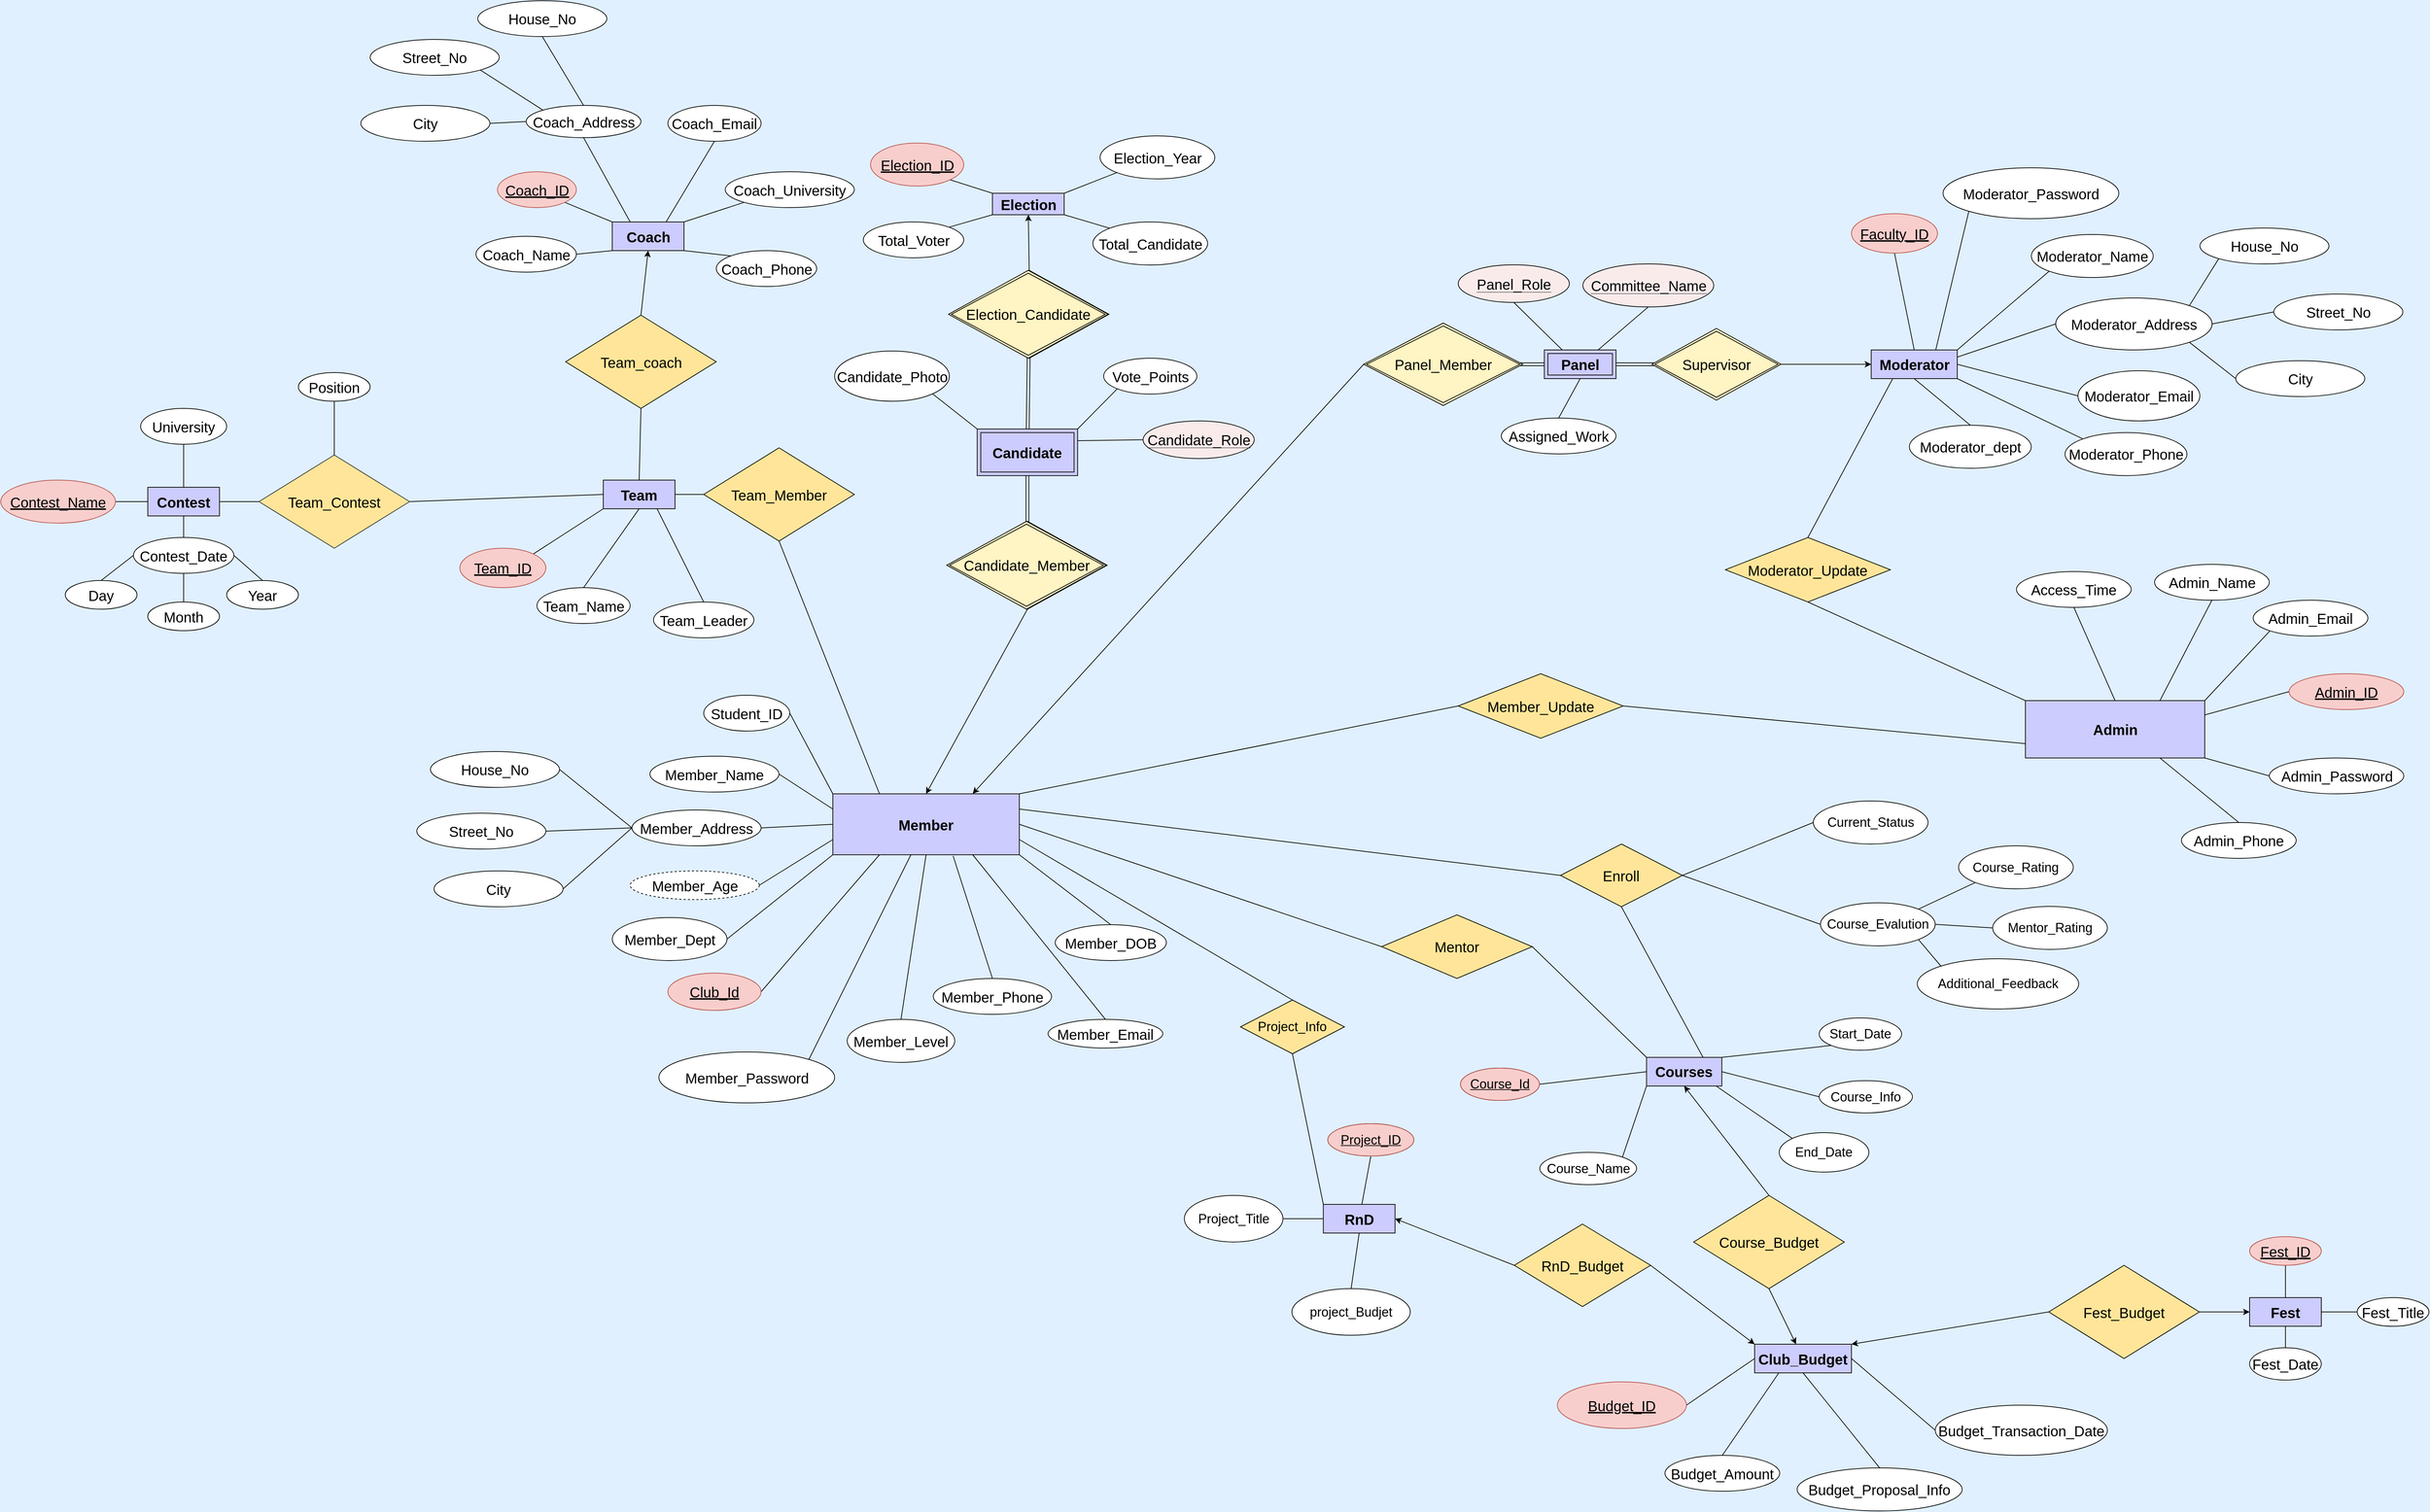 <mxfile version="14.6.6" type="device"><diagram id="R2lEEEUBdFMjLlhIrx00" name="Page-1"><mxGraphModel dx="5195" dy="1390" grid="0" gridSize="10" guides="1" tooltips="1" connect="1" arrows="1" fold="1" page="0" pageScale="1" pageWidth="850" pageHeight="1100" background="#E0F0FF" math="0" shadow="0" extFonts="Permanent Marker^https://fonts.googleapis.com/css?family=Permanent+Marker"><root><mxCell id="0"/><mxCell id="1" parent="0"/><mxCell id="Ar2dmInrT_n8VCG7ckzN-105" value="" style="shape=link;html=1;endArrow=none;endFill=0;exitX=0.5;exitY=1;exitDx=0;exitDy=0;entryX=0.5;entryY=0.082;entryDx=0;entryDy=0;entryPerimeter=0;" parent="1" source="Ar2dmInrT_n8VCG7ckzN-100" target="Ar2dmInrT_n8VCG7ckzN-90" edge="1"><mxGeometry relative="1" as="geometry"><mxPoint x="-546.328" y="623.25" as="sourcePoint"/><mxPoint x="-545.04" y="524.065" as="targetPoint"/></mxGeometry></mxCell><mxCell id="Ar2dmInrT_n8VCG7ckzN-19" value="" style="shape=link;html=1;endArrow=none;endFill=0;exitX=1;exitY=0.5;exitDx=0;exitDy=0;entryX=0.056;entryY=0.5;entryDx=0;entryDy=0;entryPerimeter=0;" parent="1" source="iTzOFuOa-KLxchvS2XKm-34" target="iTzOFuOa-KLxchvS2XKm-159" edge="1"><mxGeometry relative="1" as="geometry"><mxPoint x="343.79" y="593" as="sourcePoint"/><mxPoint x="173.79" y="533" as="targetPoint"/></mxGeometry></mxCell><mxCell id="Ar2dmInrT_n8VCG7ckzN-83" style="edgeStyle=none;orthogonalLoop=1;jettySize=auto;html=1;exitX=0.5;exitY=0;exitDx=0;exitDy=0;entryX=0.5;entryY=1;entryDx=0;entryDy=0;startArrow=classic;startFill=1;endArrow=none;endFill=0;" parent="1" source="iTzOFuOa-KLxchvS2XKm-1" target="Ar2dmInrT_n8VCG7ckzN-90" edge="1"><mxGeometry relative="1" as="geometry"><mxPoint x="-488" y="904.5" as="targetPoint"/></mxGeometry></mxCell><mxCell id="Ar2dmInrT_n8VCG7ckzN-84" style="edgeStyle=none;orthogonalLoop=1;jettySize=auto;html=1;exitX=0.75;exitY=0;exitDx=0;exitDy=0;entryX=0;entryY=0.5;entryDx=0;entryDy=0;startArrow=classic;startFill=1;endArrow=none;endFill=0;" parent="1" source="iTzOFuOa-KLxchvS2XKm-1" target="Ar2dmInrT_n8VCG7ckzN-1" edge="1"><mxGeometry relative="1" as="geometry"/></mxCell><mxCell id="Ar2dmInrT_n8VCG7ckzN-86" style="edgeStyle=none;orthogonalLoop=1;jettySize=auto;html=1;exitX=1;exitY=0.5;exitDx=0;exitDy=0;entryX=0;entryY=0.5;entryDx=0;entryDy=0;startArrow=none;startFill=0;endArrow=none;endFill=0;" parent="1" source="iTzOFuOa-KLxchvS2XKm-1" target="iTzOFuOa-KLxchvS2XKm-112" edge="1"><mxGeometry relative="1" as="geometry"/></mxCell><mxCell id="Ar2dmInrT_n8VCG7ckzN-88" style="edgeStyle=none;orthogonalLoop=1;jettySize=auto;html=1;exitX=1;exitY=0.25;exitDx=0;exitDy=0;entryX=0;entryY=0.5;entryDx=0;entryDy=0;startArrow=none;startFill=0;endArrow=none;endFill=0;" parent="1" source="iTzOFuOa-KLxchvS2XKm-1" target="Ar2dmInrT_n8VCG7ckzN-47" edge="1"><mxGeometry relative="1" as="geometry"/></mxCell><mxCell id="Ar2dmInrT_n8VCG7ckzN-140" style="edgeStyle=none;orthogonalLoop=1;jettySize=auto;html=1;exitX=1;exitY=0;exitDx=0;exitDy=0;entryX=0;entryY=0.5;entryDx=0;entryDy=0;startArrow=none;startFill=0;endArrow=none;endFill=0;" parent="1" source="iTzOFuOa-KLxchvS2XKm-1" target="Ar2dmInrT_n8VCG7ckzN-138" edge="1"><mxGeometry relative="1" as="geometry"/></mxCell><mxCell id="iTzOFuOa-KLxchvS2XKm-1" value="&lt;font style=&quot;font-size: 20px&quot;&gt;&lt;b&gt;Member&lt;/b&gt;&lt;/font&gt;" style="whiteSpace=wrap;html=1;align=center;fillColor=#CCCCFF;" parent="1" vertex="1"><mxGeometry x="-828" y="1122" width="260" height="85" as="geometry"/></mxCell><mxCell id="iTzOFuOa-KLxchvS2XKm-11" style="edgeStyle=none;orthogonalLoop=1;jettySize=auto;html=1;exitX=1;exitY=1;exitDx=0;exitDy=0;entryX=0;entryY=0;entryDx=0;entryDy=0;startArrow=none;startFill=0;endArrow=none;endFill=0;" parent="1" source="iTzOFuOa-KLxchvS2XKm-2" target="iTzOFuOa-KLxchvS2XKm-6" edge="1"><mxGeometry relative="1" as="geometry"/></mxCell><mxCell id="iTzOFuOa-KLxchvS2XKm-29" style="edgeStyle=none;orthogonalLoop=1;jettySize=auto;html=1;exitX=1;exitY=0;exitDx=0;exitDy=0;entryX=0;entryY=1;entryDx=0;entryDy=0;fontSize=20;startArrow=none;startFill=0;endArrow=none;endFill=0;" parent="1" source="iTzOFuOa-KLxchvS2XKm-2" target="iTzOFuOa-KLxchvS2XKm-27" edge="1"><mxGeometry relative="1" as="geometry"/></mxCell><mxCell id="iTzOFuOa-KLxchvS2XKm-2" value="&lt;font style=&quot;font-size: 20px&quot;&gt;&lt;b&gt;Election&lt;/b&gt;&lt;/font&gt;" style="whiteSpace=wrap;html=1;align=center;fillColor=#CCCCFF;" parent="1" vertex="1"><mxGeometry x="-605.5" y="284.5" width="100" height="30" as="geometry"/></mxCell><mxCell id="iTzOFuOa-KLxchvS2XKm-12" style="edgeStyle=none;orthogonalLoop=1;jettySize=auto;html=1;exitX=1;exitY=0;exitDx=0;exitDy=0;entryX=0;entryY=1;entryDx=0;entryDy=0;startArrow=none;startFill=0;endArrow=none;endFill=0;" parent="1" source="iTzOFuOa-KLxchvS2XKm-3" target="iTzOFuOa-KLxchvS2XKm-2" edge="1"><mxGeometry relative="1" as="geometry"/></mxCell><mxCell id="iTzOFuOa-KLxchvS2XKm-3" value="&lt;font style=&quot;font-size: 20px&quot;&gt;Total_Voter&lt;/font&gt;" style="ellipse;whiteSpace=wrap;html=1;align=center;" parent="1" vertex="1"><mxGeometry x="-785.5" y="324.5" width="140" height="50" as="geometry"/></mxCell><mxCell id="iTzOFuOa-KLxchvS2XKm-13" style="edgeStyle=none;orthogonalLoop=1;jettySize=auto;html=1;exitX=1;exitY=1;exitDx=0;exitDy=0;entryX=0;entryY=0;entryDx=0;entryDy=0;startArrow=none;startFill=0;endArrow=none;endFill=0;" parent="1" source="iTzOFuOa-KLxchvS2XKm-4" target="iTzOFuOa-KLxchvS2XKm-2" edge="1"><mxGeometry relative="1" as="geometry"/></mxCell><mxCell id="iTzOFuOa-KLxchvS2XKm-4" value="&lt;u&gt;Election_ID&lt;/u&gt;" style="ellipse;whiteSpace=wrap;html=1;align=center;fontSize=20;fillColor=#f8cecc;strokeColor=#b85450;" parent="1" vertex="1"><mxGeometry x="-775.5" y="214.5" width="130" height="60" as="geometry"/></mxCell><mxCell id="iTzOFuOa-KLxchvS2XKm-6" value="Total_Candidate" style="ellipse;whiteSpace=wrap;html=1;align=center;fontSize=20;" parent="1" vertex="1"><mxGeometry x="-465.5" y="324.5" width="160" height="60" as="geometry"/></mxCell><mxCell id="Ar2dmInrT_n8VCG7ckzN-103" style="edgeStyle=none;orthogonalLoop=1;jettySize=auto;html=1;exitX=0;exitY=1;exitDx=0;exitDy=0;entryX=1;entryY=0;entryDx=0;entryDy=0;startArrow=none;startFill=0;endArrow=none;endFill=0;" parent="1" source="iTzOFuOa-KLxchvS2XKm-22" target="Ar2dmInrT_n8VCG7ckzN-100" edge="1"><mxGeometry relative="1" as="geometry"/></mxCell><mxCell id="iTzOFuOa-KLxchvS2XKm-22" value="&lt;span style=&quot;font-size: 20px&quot;&gt;Vote_Points&lt;/span&gt;" style="ellipse;whiteSpace=wrap;html=1;align=center;" parent="1" vertex="1"><mxGeometry x="-450.5" y="514.5" width="130" height="50" as="geometry"/></mxCell><mxCell id="iTzOFuOa-KLxchvS2XKm-27" value="Election_Year" style="ellipse;whiteSpace=wrap;html=1;align=center;fontSize=20;" parent="1" vertex="1"><mxGeometry x="-455.5" y="204.5" width="160" height="60" as="geometry"/></mxCell><mxCell id="iTzOFuOa-KLxchvS2XKm-34" value="&lt;b&gt;Panel&lt;/b&gt;" style="shape=ext;margin=3;double=1;whiteSpace=wrap;html=1;align=center;fontSize=20;direction=east;fillColor=#CCCCFF;" parent="1" vertex="1"><mxGeometry x="163.79" y="503" width="100" height="40" as="geometry"/></mxCell><mxCell id="Ar2dmInrT_n8VCG7ckzN-13" style="edgeStyle=none;orthogonalLoop=1;jettySize=auto;html=1;exitX=0.5;exitY=0;exitDx=0;exitDy=0;entryX=0.5;entryY=1;entryDx=0;entryDy=0;endArrow=none;endFill=0;" parent="1" source="iTzOFuOa-KLxchvS2XKm-41" target="iTzOFuOa-KLxchvS2XKm-34" edge="1"><mxGeometry relative="1" as="geometry"/></mxCell><mxCell id="iTzOFuOa-KLxchvS2XKm-41" value="Assigned_Work" style="ellipse;whiteSpace=wrap;html=1;align=center;fontSize=20;direction=east;" parent="1" vertex="1"><mxGeometry x="103.79" y="598" width="160" height="50" as="geometry"/></mxCell><mxCell id="iTzOFuOa-KLxchvS2XKm-54" style="edgeStyle=none;orthogonalLoop=1;jettySize=auto;html=1;exitX=1;exitY=0.5;exitDx=0;exitDy=0;entryX=0;entryY=0.5;entryDx=0;entryDy=0;fontSize=20;startArrow=none;startFill=0;endArrow=none;endFill=0;" parent="1" source="iTzOFuOa-KLxchvS2XKm-52" target="iTzOFuOa-KLxchvS2XKm-53" edge="1"><mxGeometry relative="1" as="geometry"/></mxCell><mxCell id="iTzOFuOa-KLxchvS2XKm-52" value="&lt;b&gt;Team&lt;/b&gt;" style="whiteSpace=wrap;html=1;align=center;fontSize=20;fillColor=#CCCCFF;" parent="1" vertex="1"><mxGeometry x="-1148" y="684.5" width="100" height="40" as="geometry"/></mxCell><mxCell id="Ar2dmInrT_n8VCG7ckzN-78" style="edgeStyle=none;orthogonalLoop=1;jettySize=auto;html=1;exitX=0.5;exitY=1;exitDx=0;exitDy=0;entryX=0.25;entryY=0;entryDx=0;entryDy=0;startArrow=none;startFill=0;endArrow=none;endFill=0;" parent="1" source="iTzOFuOa-KLxchvS2XKm-53" target="iTzOFuOa-KLxchvS2XKm-1" edge="1"><mxGeometry relative="1" as="geometry"/></mxCell><mxCell id="iTzOFuOa-KLxchvS2XKm-53" value="&lt;font style=&quot;font-size: 20px&quot;&gt;Team_Member&lt;/font&gt;" style="shape=rhombus;perimeter=rhombusPerimeter;whiteSpace=wrap;html=1;align=center;fillColor=#FFE599;" parent="1" vertex="1"><mxGeometry x="-1008" y="639.5" width="210" height="130" as="geometry"/></mxCell><mxCell id="Ar2dmInrT_n8VCG7ckzN-72" style="edgeStyle=none;orthogonalLoop=1;jettySize=auto;html=1;exitX=0.5;exitY=0;exitDx=0;exitDy=0;entryX=0.5;entryY=1;entryDx=0;entryDy=0;startArrow=none;startFill=0;endArrow=none;endFill=0;" parent="1" source="iTzOFuOa-KLxchvS2XKm-56" target="iTzOFuOa-KLxchvS2XKm-52" edge="1"><mxGeometry relative="1" as="geometry"/></mxCell><mxCell id="iTzOFuOa-KLxchvS2XKm-56" value="Team_Name" style="ellipse;whiteSpace=wrap;html=1;align=center;fontSize=20;" parent="1" vertex="1"><mxGeometry x="-1240.5" y="834.5" width="130" height="50" as="geometry"/></mxCell><mxCell id="Ar2dmInrT_n8VCG7ckzN-71" style="edgeStyle=none;orthogonalLoop=1;jettySize=auto;html=1;exitX=1;exitY=0;exitDx=0;exitDy=0;entryX=0;entryY=1;entryDx=0;entryDy=0;startArrow=none;startFill=0;endArrow=none;endFill=0;" parent="1" source="iTzOFuOa-KLxchvS2XKm-57" target="iTzOFuOa-KLxchvS2XKm-52" edge="1"><mxGeometry relative="1" as="geometry"/></mxCell><mxCell id="iTzOFuOa-KLxchvS2XKm-57" value="Team_ID" style="ellipse;whiteSpace=wrap;html=1;align=center;fontStyle=4;fontSize=20;fillColor=#f8cecc;strokeColor=#b85450;" parent="1" vertex="1"><mxGeometry x="-1348" y="779.5" width="120" height="55" as="geometry"/></mxCell><mxCell id="Ar2dmInrT_n8VCG7ckzN-76" style="edgeStyle=none;orthogonalLoop=1;jettySize=auto;html=1;exitX=0.5;exitY=0;exitDx=0;exitDy=0;entryX=0.5;entryY=1;entryDx=0;entryDy=0;startArrow=none;startFill=0;endArrow=classic;endFill=1;" parent="1" source="iTzOFuOa-KLxchvS2XKm-60" target="iTzOFuOa-KLxchvS2XKm-64" edge="1"><mxGeometry relative="1" as="geometry"/></mxCell><mxCell id="Ar2dmInrT_n8VCG7ckzN-77" style="edgeStyle=none;orthogonalLoop=1;jettySize=auto;html=1;exitX=0.5;exitY=1;exitDx=0;exitDy=0;entryX=0.5;entryY=0;entryDx=0;entryDy=0;startArrow=none;startFill=0;endArrow=none;endFill=0;" parent="1" source="iTzOFuOa-KLxchvS2XKm-60" target="iTzOFuOa-KLxchvS2XKm-52" edge="1"><mxGeometry relative="1" as="geometry"/></mxCell><mxCell id="iTzOFuOa-KLxchvS2XKm-60" value="&lt;font style=&quot;font-size: 20px&quot;&gt;Team_coach&lt;/font&gt;" style="shape=rhombus;perimeter=rhombusPerimeter;whiteSpace=wrap;html=1;align=center;fillColor=#FFE599;" parent="1" vertex="1"><mxGeometry x="-1200.5" y="454.5" width="210" height="130" as="geometry"/></mxCell><mxCell id="iTzOFuOa-KLxchvS2XKm-182" style="edgeStyle=none;orthogonalLoop=1;jettySize=auto;html=1;exitX=1;exitY=0.5;exitDx=0;exitDy=0;entryX=0;entryY=0.5;entryDx=0;entryDy=0;fontSize=20;startArrow=none;startFill=0;endArrow=none;endFill=0;" parent="1" source="iTzOFuOa-KLxchvS2XKm-61" target="iTzOFuOa-KLxchvS2XKm-52" edge="1"><mxGeometry relative="1" as="geometry"/></mxCell><mxCell id="iTzOFuOa-KLxchvS2XKm-183" style="edgeStyle=none;orthogonalLoop=1;jettySize=auto;html=1;exitX=0;exitY=0.5;exitDx=0;exitDy=0;entryX=1;entryY=0.5;entryDx=0;entryDy=0;fontSize=20;startArrow=none;startFill=0;endArrow=none;endFill=0;" parent="1" source="iTzOFuOa-KLxchvS2XKm-61" target="iTzOFuOa-KLxchvS2XKm-79" edge="1"><mxGeometry relative="1" as="geometry"/></mxCell><mxCell id="iTzOFuOa-KLxchvS2XKm-61" value="&lt;font style=&quot;font-size: 20px&quot;&gt;Team_Contest&lt;/font&gt;" style="shape=rhombus;perimeter=rhombusPerimeter;whiteSpace=wrap;html=1;align=center;strokeColor=#36393d;fillColor=#FFE599;" parent="1" vertex="1"><mxGeometry x="-1628" y="649.5" width="210" height="130" as="geometry"/></mxCell><mxCell id="iTzOFuOa-KLxchvS2XKm-75" style="edgeStyle=none;orthogonalLoop=1;jettySize=auto;html=1;exitX=1;exitY=1;exitDx=0;exitDy=0;entryX=0;entryY=0;entryDx=0;entryDy=0;fontSize=20;startArrow=none;startFill=0;endArrow=none;endFill=0;" parent="1" source="iTzOFuOa-KLxchvS2XKm-64" target="iTzOFuOa-KLxchvS2XKm-69" edge="1"><mxGeometry relative="1" as="geometry"/></mxCell><mxCell id="Ar2dmInrT_n8VCG7ckzN-42" style="edgeStyle=none;orthogonalLoop=1;jettySize=auto;html=1;exitX=1;exitY=0;exitDx=0;exitDy=0;entryX=0;entryY=1;entryDx=0;entryDy=0;startArrow=none;startFill=0;endArrow=none;endFill=0;" parent="1" source="iTzOFuOa-KLxchvS2XKm-64" target="iTzOFuOa-KLxchvS2XKm-70" edge="1"><mxGeometry relative="1" as="geometry"/></mxCell><mxCell id="iTzOFuOa-KLxchvS2XKm-64" value="&lt;b&gt;Coach&lt;/b&gt;" style="whiteSpace=wrap;html=1;align=center;fontSize=20;fillColor=#CCCCFF;" parent="1" vertex="1"><mxGeometry x="-1135.5" y="324.5" width="100" height="40" as="geometry"/></mxCell><mxCell id="Ar2dmInrT_n8VCG7ckzN-35" style="edgeStyle=none;orthogonalLoop=1;jettySize=auto;html=1;exitX=1;exitY=1;exitDx=0;exitDy=0;entryX=0;entryY=0;entryDx=0;entryDy=0;startArrow=none;startFill=0;endArrow=none;endFill=0;" parent="1" source="iTzOFuOa-KLxchvS2XKm-66" target="iTzOFuOa-KLxchvS2XKm-64" edge="1"><mxGeometry relative="1" as="geometry"/></mxCell><mxCell id="iTzOFuOa-KLxchvS2XKm-66" value="Coach_ID" style="ellipse;whiteSpace=wrap;html=1;align=center;fontStyle=4;fontSize=20;fillColor=#f8cecc;strokeColor=#b85450;" parent="1" vertex="1"><mxGeometry x="-1295.5" y="254.5" width="110" height="50" as="geometry"/></mxCell><mxCell id="Ar2dmInrT_n8VCG7ckzN-36" style="edgeStyle=none;orthogonalLoop=1;jettySize=auto;html=1;exitX=1;exitY=0.5;exitDx=0;exitDy=0;entryX=0;entryY=1;entryDx=0;entryDy=0;startArrow=none;startFill=0;endArrow=none;endFill=0;" parent="1" source="iTzOFuOa-KLxchvS2XKm-67" target="iTzOFuOa-KLxchvS2XKm-64" edge="1"><mxGeometry relative="1" as="geometry"/></mxCell><mxCell id="iTzOFuOa-KLxchvS2XKm-67" value="Coach_Name" style="ellipse;whiteSpace=wrap;html=1;align=center;fontSize=20;" parent="1" vertex="1"><mxGeometry x="-1325.5" y="344.5" width="140" height="50" as="geometry"/></mxCell><mxCell id="Ar2dmInrT_n8VCG7ckzN-75" style="edgeStyle=none;orthogonalLoop=1;jettySize=auto;html=1;exitX=0.5;exitY=1;exitDx=0;exitDy=0;entryX=0.75;entryY=0;entryDx=0;entryDy=0;startArrow=none;startFill=0;endArrow=none;endFill=0;" parent="1" source="iTzOFuOa-KLxchvS2XKm-68" target="iTzOFuOa-KLxchvS2XKm-64" edge="1"><mxGeometry relative="1" as="geometry"/></mxCell><mxCell id="iTzOFuOa-KLxchvS2XKm-68" value="Coach_Email" style="ellipse;whiteSpace=wrap;html=1;align=center;fontSize=20;" parent="1" vertex="1"><mxGeometry x="-1058" y="162" width="130" height="50" as="geometry"/></mxCell><mxCell id="iTzOFuOa-KLxchvS2XKm-69" value="Coach_Phone" style="ellipse;whiteSpace=wrap;html=1;align=center;fontSize=20;" parent="1" vertex="1"><mxGeometry x="-990.5" y="364.5" width="140" height="50" as="geometry"/></mxCell><mxCell id="iTzOFuOa-KLxchvS2XKm-70" value="Coach_University" style="ellipse;whiteSpace=wrap;html=1;align=center;fontSize=20;" parent="1" vertex="1"><mxGeometry x="-978" y="254.5" width="180" height="50" as="geometry"/></mxCell><mxCell id="iTzOFuOa-KLxchvS2XKm-88" style="edgeStyle=none;orthogonalLoop=1;jettySize=auto;html=1;exitX=0.5;exitY=1;exitDx=0;exitDy=0;fontSize=20;startArrow=none;startFill=0;endArrow=none;endFill=0;" parent="1" source="iTzOFuOa-KLxchvS2XKm-79" target="iTzOFuOa-KLxchvS2XKm-84" edge="1"><mxGeometry relative="1" as="geometry"/></mxCell><mxCell id="iTzOFuOa-KLxchvS2XKm-79" value="&lt;b&gt;Contest&lt;/b&gt;" style="whiteSpace=wrap;html=1;align=center;fontSize=20;fillColor=#CCCCFF;" parent="1" vertex="1"><mxGeometry x="-1783" y="694.5" width="100" height="40" as="geometry"/></mxCell><mxCell id="iTzOFuOa-KLxchvS2XKm-176" style="edgeStyle=none;orthogonalLoop=1;jettySize=auto;html=1;exitX=1;exitY=0.5;exitDx=0;exitDy=0;entryX=0;entryY=0.5;entryDx=0;entryDy=0;fontSize=20;startArrow=none;startFill=0;endArrow=none;endFill=0;" parent="1" source="iTzOFuOa-KLxchvS2XKm-81" target="iTzOFuOa-KLxchvS2XKm-79" edge="1"><mxGeometry relative="1" as="geometry"/></mxCell><mxCell id="iTzOFuOa-KLxchvS2XKm-81" value="Contest_Name" style="ellipse;whiteSpace=wrap;html=1;align=center;fontStyle=4;fontSize=20;fillColor=#f8cecc;strokeColor=#b85450;" parent="1" vertex="1"><mxGeometry x="-1988" y="684.5" width="160" height="60" as="geometry"/></mxCell><mxCell id="iTzOFuOa-KLxchvS2XKm-94" style="edgeStyle=none;orthogonalLoop=1;jettySize=auto;html=1;exitX=0.5;exitY=1;exitDx=0;exitDy=0;entryX=0.5;entryY=0;entryDx=0;entryDy=0;fontSize=20;startArrow=none;startFill=0;endArrow=none;endFill=0;" parent="1" source="iTzOFuOa-KLxchvS2XKm-84" target="iTzOFuOa-KLxchvS2XKm-91" edge="1"><mxGeometry relative="1" as="geometry"/></mxCell><mxCell id="iTzOFuOa-KLxchvS2XKm-84" value="Contest_Date" style="ellipse;whiteSpace=wrap;html=1;align=center;fontSize=20;fillColor=#FFFFFF;" parent="1" vertex="1"><mxGeometry x="-1803" y="764.5" width="140" height="50" as="geometry"/></mxCell><mxCell id="iTzOFuOa-KLxchvS2XKm-178" style="edgeStyle=none;orthogonalLoop=1;jettySize=auto;html=1;exitX=0.5;exitY=1;exitDx=0;exitDy=0;entryX=0.5;entryY=0;entryDx=0;entryDy=0;fontSize=20;startArrow=none;startFill=0;endArrow=none;endFill=0;" parent="1" source="iTzOFuOa-KLxchvS2XKm-85" target="iTzOFuOa-KLxchvS2XKm-79" edge="1"><mxGeometry relative="1" as="geometry"/></mxCell><mxCell id="iTzOFuOa-KLxchvS2XKm-85" value="University" style="ellipse;whiteSpace=wrap;html=1;align=center;fontSize=20;" parent="1" vertex="1"><mxGeometry x="-1793" y="584.5" width="120" height="50" as="geometry"/></mxCell><mxCell id="iTzOFuOa-KLxchvS2XKm-93" style="edgeStyle=none;orthogonalLoop=1;jettySize=auto;html=1;exitX=0.5;exitY=0;exitDx=0;exitDy=0;entryX=0;entryY=0.5;entryDx=0;entryDy=0;fontSize=20;startArrow=none;startFill=0;endArrow=none;endFill=0;" parent="1" source="iTzOFuOa-KLxchvS2XKm-90" target="iTzOFuOa-KLxchvS2XKm-84" edge="1"><mxGeometry relative="1" as="geometry"/></mxCell><mxCell id="iTzOFuOa-KLxchvS2XKm-90" value="Day" style="ellipse;whiteSpace=wrap;html=1;align=center;fontSize=20;" parent="1" vertex="1"><mxGeometry x="-1898" y="824.5" width="100" height="40" as="geometry"/></mxCell><mxCell id="iTzOFuOa-KLxchvS2XKm-91" value="Month" style="ellipse;whiteSpace=wrap;html=1;align=center;fontSize=20;" parent="1" vertex="1"><mxGeometry x="-1783" y="854.5" width="100" height="40" as="geometry"/></mxCell><mxCell id="iTzOFuOa-KLxchvS2XKm-95" style="edgeStyle=none;orthogonalLoop=1;jettySize=auto;html=1;exitX=0.5;exitY=0;exitDx=0;exitDy=0;entryX=1;entryY=0.5;entryDx=0;entryDy=0;fontSize=20;startArrow=none;startFill=0;endArrow=none;endFill=0;" parent="1" source="iTzOFuOa-KLxchvS2XKm-92" target="iTzOFuOa-KLxchvS2XKm-84" edge="1"><mxGeometry relative="1" as="geometry"/></mxCell><mxCell id="iTzOFuOa-KLxchvS2XKm-92" value="Year" style="ellipse;whiteSpace=wrap;html=1;align=center;fontSize=20;" parent="1" vertex="1"><mxGeometry x="-1673" y="824.5" width="100" height="40" as="geometry"/></mxCell><mxCell id="iTzOFuOa-KLxchvS2XKm-180" style="edgeStyle=none;orthogonalLoop=1;jettySize=auto;html=1;exitX=0.5;exitY=1;exitDx=0;exitDy=0;entryX=0.5;entryY=0;entryDx=0;entryDy=0;fontSize=20;startArrow=none;startFill=0;endArrow=none;endFill=0;" parent="1" source="iTzOFuOa-KLxchvS2XKm-97" target="iTzOFuOa-KLxchvS2XKm-61" edge="1"><mxGeometry relative="1" as="geometry"/></mxCell><mxCell id="iTzOFuOa-KLxchvS2XKm-97" value="Position" style="ellipse;whiteSpace=wrap;html=1;align=center;fontSize=20;" parent="1" vertex="1"><mxGeometry x="-1573" y="534.5" width="100" height="40" as="geometry"/></mxCell><mxCell id="iTzOFuOa-KLxchvS2XKm-115" style="edgeStyle=none;orthogonalLoop=1;jettySize=auto;html=1;exitX=1;exitY=0;exitDx=0;exitDy=0;entryX=0;entryY=1;entryDx=0;entryDy=0;fontSize=20;startArrow=none;startFill=0;endArrow=none;endFill=0;" parent="1" source="iTzOFuOa-KLxchvS2XKm-99" target="iTzOFuOa-KLxchvS2XKm-105" edge="1"><mxGeometry relative="1" as="geometry"/></mxCell><mxCell id="iTzOFuOa-KLxchvS2XKm-122" style="edgeStyle=none;orthogonalLoop=1;jettySize=auto;html=1;exitX=0.5;exitY=1;exitDx=0;exitDy=0;entryX=0.5;entryY=0;entryDx=0;entryDy=0;fontSize=20;startArrow=classic;startFill=1;endArrow=none;endFill=0;" parent="1" source="iTzOFuOa-KLxchvS2XKm-99" target="iTzOFuOa-KLxchvS2XKm-121" edge="1"><mxGeometry relative="1" as="geometry"/></mxCell><mxCell id="iTzOFuOa-KLxchvS2XKm-99" value="&lt;b&gt;&lt;font style=&quot;font-size: 20px&quot;&gt;Courses&lt;/font&gt;&lt;/b&gt;" style="whiteSpace=wrap;html=1;align=center;fontSize=18;fillColor=#CCCCFF;" parent="1" vertex="1"><mxGeometry x="306.29" y="1489.5" width="105" height="40" as="geometry"/></mxCell><mxCell id="iTzOFuOa-KLxchvS2XKm-100" style="edgeStyle=none;orthogonalLoop=1;jettySize=auto;html=1;exitX=1;exitY=0.5;exitDx=0;exitDy=0;entryX=0;entryY=0.5;entryDx=0;entryDy=0;endArrow=none;endFill=0;fontSize=18;" parent="1" source="iTzOFuOa-KLxchvS2XKm-101" target="iTzOFuOa-KLxchvS2XKm-99" edge="1"><mxGeometry relative="1" as="geometry"/></mxCell><mxCell id="iTzOFuOa-KLxchvS2XKm-101" value="&lt;u style=&quot;font-size: 18px;&quot;&gt;Course_Id&lt;/u&gt;" style="ellipse;whiteSpace=wrap;html=1;align=center;fontSize=18;" parent="1" vertex="1"><mxGeometry x="47" y="1504.5" width="110" height="45" as="geometry"/></mxCell><mxCell id="iTzOFuOa-KLxchvS2XKm-102" style="edgeStyle=none;orthogonalLoop=1;jettySize=auto;html=1;exitX=1;exitY=0;exitDx=0;exitDy=0;entryX=0;entryY=1;entryDx=0;entryDy=0;endArrow=none;endFill=0;fontSize=18;" parent="1" source="iTzOFuOa-KLxchvS2XKm-103" target="iTzOFuOa-KLxchvS2XKm-99" edge="1"><mxGeometry relative="1" as="geometry"/></mxCell><mxCell id="iTzOFuOa-KLxchvS2XKm-103" value="Course_Name" style="ellipse;whiteSpace=wrap;html=1;align=center;fontSize=18;" parent="1" vertex="1"><mxGeometry x="157.54" y="1622" width="135" height="45" as="geometry"/></mxCell><mxCell id="iTzOFuOa-KLxchvS2XKm-105" value="Start_Date" style="ellipse;whiteSpace=wrap;html=1;align=center;fontSize=18;" parent="1" vertex="1"><mxGeometry x="547" y="1434.5" width="115" height="45" as="geometry"/></mxCell><mxCell id="iTzOFuOa-KLxchvS2XKm-106" style="edgeStyle=none;orthogonalLoop=1;jettySize=auto;html=1;exitX=0;exitY=0;exitDx=0;exitDy=0;entryX=0.93;entryY=1.01;entryDx=0;entryDy=0;entryPerimeter=0;endArrow=none;endFill=0;fontSize=18;" parent="1" source="iTzOFuOa-KLxchvS2XKm-107" target="iTzOFuOa-KLxchvS2XKm-99" edge="1"><mxGeometry relative="1" as="geometry"/></mxCell><mxCell id="iTzOFuOa-KLxchvS2XKm-107" value="End_Date" style="ellipse;whiteSpace=wrap;html=1;align=center;fontSize=18;" parent="1" vertex="1"><mxGeometry x="491.29" y="1594.5" width="125" height="55" as="geometry"/></mxCell><mxCell id="iTzOFuOa-KLxchvS2XKm-108" style="edgeStyle=none;orthogonalLoop=1;jettySize=auto;html=1;exitX=0;exitY=0.5;exitDx=0;exitDy=0;entryX=1;entryY=0.5;entryDx=0;entryDy=0;endArrow=none;endFill=0;fontSize=18;" parent="1" source="iTzOFuOa-KLxchvS2XKm-109" target="iTzOFuOa-KLxchvS2XKm-99" edge="1"><mxGeometry relative="1" as="geometry"/></mxCell><mxCell id="iTzOFuOa-KLxchvS2XKm-109" value="Course_Info" style="ellipse;whiteSpace=wrap;html=1;align=center;fontSize=18;" parent="1" vertex="1"><mxGeometry x="547" y="1522" width="130" height="45" as="geometry"/></mxCell><mxCell id="Ar2dmInrT_n8VCG7ckzN-87" style="edgeStyle=none;orthogonalLoop=1;jettySize=auto;html=1;exitX=1;exitY=0.5;exitDx=0;exitDy=0;entryX=0;entryY=0;entryDx=0;entryDy=0;startArrow=none;startFill=0;endArrow=none;endFill=0;" parent="1" source="iTzOFuOa-KLxchvS2XKm-112" target="iTzOFuOa-KLxchvS2XKm-99" edge="1"><mxGeometry relative="1" as="geometry"/></mxCell><mxCell id="iTzOFuOa-KLxchvS2XKm-112" value="&lt;font style=&quot;font-size: 20px&quot;&gt;Mentor&lt;/font&gt;" style="shape=rhombus;perimeter=rhombusPerimeter;whiteSpace=wrap;html=1;align=center;fillColor=#FFE599;" parent="1" vertex="1"><mxGeometry x="-63" y="1290.75" width="210" height="88.75" as="geometry"/></mxCell><mxCell id="iTzOFuOa-KLxchvS2XKm-143" style="edgeStyle=none;orthogonalLoop=1;jettySize=auto;html=1;exitX=0.5;exitY=1;exitDx=0;exitDy=0;entryX=0.5;entryY=0;entryDx=0;entryDy=0;fontSize=20;startArrow=none;startFill=0;endArrow=none;endFill=0;" parent="1" source="iTzOFuOa-KLxchvS2XKm-118" target="iTzOFuOa-KLxchvS2XKm-140" edge="1"><mxGeometry relative="1" as="geometry"/></mxCell><mxCell id="iTzOFuOa-KLxchvS2XKm-145" style="edgeStyle=none;orthogonalLoop=1;jettySize=auto;html=1;exitX=1;exitY=0.5;exitDx=0;exitDy=0;entryX=0;entryY=0.5;entryDx=0;entryDy=0;fontSize=20;startArrow=none;startFill=0;endArrow=none;endFill=0;" parent="1" source="iTzOFuOa-KLxchvS2XKm-118" target="iTzOFuOa-KLxchvS2XKm-142" edge="1"><mxGeometry relative="1" as="geometry"/></mxCell><mxCell id="iTzOFuOa-KLxchvS2XKm-118" value="&lt;b&gt;Fest&lt;/b&gt;" style="whiteSpace=wrap;html=1;align=center;fontSize=20;fillColor=#CCCCFF;" parent="1" vertex="1"><mxGeometry x="1147" y="1824.5" width="100" height="40" as="geometry"/></mxCell><mxCell id="iTzOFuOa-KLxchvS2XKm-127" style="edgeStyle=none;orthogonalLoop=1;jettySize=auto;html=1;exitX=1;exitY=0;exitDx=0;exitDy=0;entryX=0;entryY=0.5;entryDx=0;entryDy=0;fontSize=20;startArrow=classic;startFill=1;endArrow=none;endFill=0;" parent="1" source="iTzOFuOa-KLxchvS2XKm-119" target="iTzOFuOa-KLxchvS2XKm-125" edge="1"><mxGeometry relative="1" as="geometry"/></mxCell><mxCell id="Ar2dmInrT_n8VCG7ckzN-109" style="edgeStyle=none;orthogonalLoop=1;jettySize=auto;html=1;exitX=1;exitY=0.5;exitDx=0;exitDy=0;entryX=0;entryY=0.5;entryDx=0;entryDy=0;startArrow=none;startFill=0;endArrow=none;endFill=0;" parent="1" source="iTzOFuOa-KLxchvS2XKm-119" target="iTzOFuOa-KLxchvS2XKm-135" edge="1"><mxGeometry relative="1" as="geometry"/></mxCell><mxCell id="iTzOFuOa-KLxchvS2XKm-119" value="&lt;b&gt;Club_Budget&lt;/b&gt;" style="whiteSpace=wrap;html=1;align=center;fontSize=20;fillColor=#CCCCFF;" parent="1" vertex="1"><mxGeometry x="457" y="1889.5" width="135" height="40" as="geometry"/></mxCell><mxCell id="iTzOFuOa-KLxchvS2XKm-123" style="edgeStyle=none;orthogonalLoop=1;jettySize=auto;html=1;exitX=0.5;exitY=1;exitDx=0;exitDy=0;fontSize=20;startArrow=none;startFill=0;endArrow=classic;endFill=1;" parent="1" source="iTzOFuOa-KLxchvS2XKm-121" target="iTzOFuOa-KLxchvS2XKm-119" edge="1"><mxGeometry relative="1" as="geometry"/></mxCell><mxCell id="iTzOFuOa-KLxchvS2XKm-121" value="&lt;font style=&quot;font-size: 20px&quot;&gt;Course_Budget&lt;/font&gt;" style="shape=rhombus;perimeter=rhombusPerimeter;whiteSpace=wrap;html=1;align=center;fillColor=#FFE599;" parent="1" vertex="1"><mxGeometry x="372" y="1682" width="210" height="130" as="geometry"/></mxCell><mxCell id="iTzOFuOa-KLxchvS2XKm-129" style="edgeStyle=none;orthogonalLoop=1;jettySize=auto;html=1;exitX=1;exitY=0.5;exitDx=0;exitDy=0;entryX=0;entryY=0.5;entryDx=0;entryDy=0;fontSize=20;startArrow=none;startFill=0;endArrow=classic;endFill=1;" parent="1" source="iTzOFuOa-KLxchvS2XKm-125" target="iTzOFuOa-KLxchvS2XKm-118" edge="1"><mxGeometry relative="1" as="geometry"/></mxCell><mxCell id="iTzOFuOa-KLxchvS2XKm-125" value="&lt;font style=&quot;font-size: 20px&quot;&gt;Fest_Budget&lt;/font&gt;" style="shape=rhombus;perimeter=rhombusPerimeter;whiteSpace=wrap;html=1;align=center;fillColor=#FFE599;" parent="1" vertex="1"><mxGeometry x="867" y="1779.5" width="210" height="130" as="geometry"/></mxCell><mxCell id="Ar2dmInrT_n8VCG7ckzN-110" style="edgeStyle=none;orthogonalLoop=1;jettySize=auto;html=1;exitX=1;exitY=0.5;exitDx=0;exitDy=0;entryX=0;entryY=0;entryDx=0;entryDy=0;startArrow=none;startFill=0;endArrow=classic;endFill=1;" parent="1" source="iTzOFuOa-KLxchvS2XKm-126" target="iTzOFuOa-KLxchvS2XKm-119" edge="1"><mxGeometry relative="1" as="geometry"/></mxCell><mxCell id="iTzOFuOa-KLxchvS2XKm-126" value="&lt;font style=&quot;font-size: 20px&quot;&gt;RnD_Budget&lt;/font&gt;" style="shape=rhombus;perimeter=rhombusPerimeter;whiteSpace=wrap;html=1;align=center;fillColor=#FFE599;" parent="1" vertex="1"><mxGeometry x="122" y="1722" width="190" height="115" as="geometry"/></mxCell><mxCell id="Ar2dmInrT_n8VCG7ckzN-122" style="edgeStyle=none;orthogonalLoop=1;jettySize=auto;html=1;exitX=1;exitY=0.5;exitDx=0;exitDy=0;entryX=0;entryY=0.5;entryDx=0;entryDy=0;startArrow=classic;startFill=1;endArrow=none;endFill=0;" parent="1" source="iTzOFuOa-KLxchvS2XKm-130" target="iTzOFuOa-KLxchvS2XKm-126" edge="1"><mxGeometry relative="1" as="geometry"/></mxCell><mxCell id="Ar2dmInrT_n8VCG7ckzN-123" style="edgeStyle=none;orthogonalLoop=1;jettySize=auto;html=1;exitX=0;exitY=0;exitDx=0;exitDy=0;entryX=0.5;entryY=1;entryDx=0;entryDy=0;startArrow=none;startFill=0;endArrow=none;endFill=0;" parent="1" source="iTzOFuOa-KLxchvS2XKm-130" target="Ar2dmInrT_n8VCG7ckzN-121" edge="1"><mxGeometry relative="1" as="geometry"/></mxCell><mxCell id="iTzOFuOa-KLxchvS2XKm-130" value="&lt;b&gt;RnD&lt;/b&gt;" style="whiteSpace=wrap;html=1;align=center;fontSize=20;fillColor=#CCCCFF;" parent="1" vertex="1"><mxGeometry x="-144.25" y="1694.5" width="100" height="40" as="geometry"/></mxCell><mxCell id="iTzOFuOa-KLxchvS2XKm-137" style="edgeStyle=none;orthogonalLoop=1;jettySize=auto;html=1;exitX=1;exitY=0.5;exitDx=0;exitDy=0;entryX=0;entryY=0.5;entryDx=0;entryDy=0;fontSize=20;startArrow=none;startFill=0;endArrow=none;endFill=0;" parent="1" source="iTzOFuOa-KLxchvS2XKm-132" target="iTzOFuOa-KLxchvS2XKm-119" edge="1"><mxGeometry relative="1" as="geometry"/></mxCell><mxCell id="iTzOFuOa-KLxchvS2XKm-132" value="Budget_ID" style="ellipse;whiteSpace=wrap;html=1;align=center;fontStyle=4;fontSize=20;fillColor=#f8cecc;strokeColor=#b85450;" parent="1" vertex="1"><mxGeometry x="182" y="1942" width="180" height="65" as="geometry"/></mxCell><mxCell id="iTzOFuOa-KLxchvS2XKm-139" style="edgeStyle=none;orthogonalLoop=1;jettySize=auto;html=1;exitX=0.5;exitY=0;exitDx=0;exitDy=0;entryX=0.5;entryY=1;entryDx=0;entryDy=0;fontSize=20;startArrow=none;startFill=0;endArrow=none;endFill=0;" parent="1" source="iTzOFuOa-KLxchvS2XKm-133" target="iTzOFuOa-KLxchvS2XKm-119" edge="1"><mxGeometry relative="1" as="geometry"/></mxCell><mxCell id="iTzOFuOa-KLxchvS2XKm-133" value="Budget_Proposal_Info" style="ellipse;whiteSpace=wrap;html=1;align=center;fontSize=20;" parent="1" vertex="1"><mxGeometry x="516.29" y="2062" width="230" height="60" as="geometry"/></mxCell><mxCell id="Ar2dmInrT_n8VCG7ckzN-125" style="edgeStyle=none;orthogonalLoop=1;jettySize=auto;html=1;exitX=0.5;exitY=0;exitDx=0;exitDy=0;entryX=0.25;entryY=1;entryDx=0;entryDy=0;startArrow=none;startFill=0;endArrow=none;endFill=0;" parent="1" source="iTzOFuOa-KLxchvS2XKm-134" target="iTzOFuOa-KLxchvS2XKm-119" edge="1"><mxGeometry relative="1" as="geometry"/></mxCell><mxCell id="iTzOFuOa-KLxchvS2XKm-134" value="Budget_Amount" style="ellipse;whiteSpace=wrap;html=1;align=center;fontSize=20;" parent="1" vertex="1"><mxGeometry x="332" y="2044.5" width="160" height="50" as="geometry"/></mxCell><mxCell id="iTzOFuOa-KLxchvS2XKm-135" value="Budget_Transaction_Date" style="ellipse;whiteSpace=wrap;html=1;align=center;fontSize=20;" parent="1" vertex="1"><mxGeometry x="708.79" y="1974.5" width="240" height="70" as="geometry"/></mxCell><mxCell id="iTzOFuOa-KLxchvS2XKm-140" value="Fest_Date" style="ellipse;whiteSpace=wrap;html=1;align=center;fontSize=20;" parent="1" vertex="1"><mxGeometry x="1147" y="1894.5" width="100" height="45" as="geometry"/></mxCell><mxCell id="iTzOFuOa-KLxchvS2XKm-144" style="edgeStyle=none;orthogonalLoop=1;jettySize=auto;html=1;exitX=0.5;exitY=1;exitDx=0;exitDy=0;entryX=0.5;entryY=0;entryDx=0;entryDy=0;fontSize=20;startArrow=none;startFill=0;endArrow=none;endFill=0;" parent="1" source="iTzOFuOa-KLxchvS2XKm-141" target="iTzOFuOa-KLxchvS2XKm-118" edge="1"><mxGeometry relative="1" as="geometry"/></mxCell><mxCell id="iTzOFuOa-KLxchvS2XKm-141" value="&lt;u&gt;Fest_ID&lt;/u&gt;" style="ellipse;whiteSpace=wrap;html=1;align=center;fontSize=20;fillColor=#f8cecc;strokeColor=#b85450;" parent="1" vertex="1"><mxGeometry x="1147" y="1739.5" width="100" height="40" as="geometry"/></mxCell><mxCell id="iTzOFuOa-KLxchvS2XKm-142" value="Fest_Title" style="ellipse;whiteSpace=wrap;html=1;align=center;fontSize=20;" parent="1" vertex="1"><mxGeometry x="1297" y="1824.5" width="100" height="40" as="geometry"/></mxCell><mxCell id="iTzOFuOa-KLxchvS2XKm-154" style="edgeStyle=none;orthogonalLoop=1;jettySize=auto;html=1;exitX=0.5;exitY=1;exitDx=0;exitDy=0;fontSize=20;startArrow=none;startFill=0;endArrow=none;endFill=0;" parent="1" source="iTzOFuOa-KLxchvS2XKm-148" target="iTzOFuOa-KLxchvS2XKm-130" edge="1"><mxGeometry relative="1" as="geometry"/></mxCell><mxCell id="iTzOFuOa-KLxchvS2XKm-148" value="&lt;u style=&quot;font-size: 18px;&quot;&gt;Project_ID&lt;/u&gt;" style="ellipse;whiteSpace=wrap;html=1;align=center;fontSize=18;" parent="1" vertex="1"><mxGeometry x="-138" y="1582" width="120" height="45" as="geometry"/></mxCell><mxCell id="iTzOFuOa-KLxchvS2XKm-155" style="edgeStyle=none;orthogonalLoop=1;jettySize=auto;html=1;exitX=0.5;exitY=0;exitDx=0;exitDy=0;entryX=0.5;entryY=1;entryDx=0;entryDy=0;fontSize=20;startArrow=none;startFill=0;endArrow=none;endFill=0;" parent="1" source="iTzOFuOa-KLxchvS2XKm-150" target="iTzOFuOa-KLxchvS2XKm-130" edge="1"><mxGeometry relative="1" as="geometry"/></mxCell><mxCell id="iTzOFuOa-KLxchvS2XKm-150" value="project_Budjet" style="ellipse;whiteSpace=wrap;html=1;align=center;fontSize=18;" parent="1" vertex="1"><mxGeometry x="-188" y="1812" width="165" height="65" as="geometry"/></mxCell><mxCell id="Ar2dmInrT_n8VCG7ckzN-107" style="edgeStyle=none;orthogonalLoop=1;jettySize=auto;html=1;exitX=1;exitY=0.5;exitDx=0;exitDy=0;entryX=0;entryY=0.5;entryDx=0;entryDy=0;startArrow=none;startFill=0;endArrow=none;endFill=0;" parent="1" source="iTzOFuOa-KLxchvS2XKm-152" target="iTzOFuOa-KLxchvS2XKm-130" edge="1"><mxGeometry relative="1" as="geometry"/></mxCell><mxCell id="iTzOFuOa-KLxchvS2XKm-152" value="Project_Title" style="ellipse;whiteSpace=wrap;html=1;align=center;fontSize=18;" parent="1" vertex="1"><mxGeometry x="-338" y="1682" width="137.5" height="65" as="geometry"/></mxCell><mxCell id="Ar2dmInrT_n8VCG7ckzN-212" style="edgeStyle=none;rounded=1;sketch=0;orthogonalLoop=1;jettySize=auto;html=1;exitX=1;exitY=0.5;exitDx=0;exitDy=0;entryX=0;entryY=0.5;entryDx=0;entryDy=0;startArrow=none;startFill=0;endArrow=classic;endFill=1;" parent="1" source="iTzOFuOa-KLxchvS2XKm-159" target="iTzOFuOa-KLxchvS2XKm-161" edge="1"><mxGeometry relative="1" as="geometry"/></mxCell><mxCell id="iTzOFuOa-KLxchvS2XKm-159" value="Supervisor" style="shape=rhombus;double=1;perimeter=rhombusPerimeter;whiteSpace=wrap;html=1;align=center;fontSize=20;direction=east;fillColor=#FFF4C3;" parent="1" vertex="1"><mxGeometry x="313.79" y="473" width="180" height="100" as="geometry"/></mxCell><mxCell id="iTzOFuOa-KLxchvS2XKm-170" style="edgeStyle=none;orthogonalLoop=1;jettySize=auto;html=1;exitX=1;exitY=0.5;exitDx=0;exitDy=0;entryX=0;entryY=0.5;entryDx=0;entryDy=0;fontSize=20;startArrow=none;startFill=0;endArrow=none;endFill=0;" parent="1" source="iTzOFuOa-KLxchvS2XKm-161" target="iTzOFuOa-KLxchvS2XKm-165" edge="1"><mxGeometry relative="1" as="geometry"/></mxCell><mxCell id="iTzOFuOa-KLxchvS2XKm-172" style="edgeStyle=none;orthogonalLoop=1;jettySize=auto;html=1;exitX=1;exitY=0;exitDx=0;exitDy=0;entryX=0;entryY=1;entryDx=0;entryDy=0;fontSize=20;startArrow=none;startFill=0;endArrow=none;endFill=0;" parent="1" source="iTzOFuOa-KLxchvS2XKm-161" target="iTzOFuOa-KLxchvS2XKm-164" edge="1"><mxGeometry relative="1" as="geometry"/></mxCell><mxCell id="iTzOFuOa-KLxchvS2XKm-173" style="edgeStyle=none;orthogonalLoop=1;jettySize=auto;html=1;exitX=1;exitY=1;exitDx=0;exitDy=0;entryX=0;entryY=0;entryDx=0;entryDy=0;fontSize=20;startArrow=none;startFill=0;endArrow=none;endFill=0;" parent="1" source="iTzOFuOa-KLxchvS2XKm-161" target="iTzOFuOa-KLxchvS2XKm-166" edge="1"><mxGeometry relative="1" as="geometry"/></mxCell><mxCell id="iTzOFuOa-KLxchvS2XKm-174" style="edgeStyle=none;orthogonalLoop=1;jettySize=auto;html=1;exitX=0.5;exitY=0;exitDx=0;exitDy=0;entryX=0.5;entryY=1;entryDx=0;entryDy=0;fontSize=20;startArrow=none;startFill=0;endArrow=none;endFill=0;" parent="1" source="iTzOFuOa-KLxchvS2XKm-161" target="iTzOFuOa-KLxchvS2XKm-163" edge="1"><mxGeometry relative="1" as="geometry"/></mxCell><mxCell id="iTzOFuOa-KLxchvS2XKm-175" style="edgeStyle=none;orthogonalLoop=1;jettySize=auto;html=1;exitX=0.5;exitY=1;exitDx=0;exitDy=0;entryX=0.5;entryY=0;entryDx=0;entryDy=0;fontSize=20;startArrow=none;startFill=0;endArrow=none;endFill=0;" parent="1" source="iTzOFuOa-KLxchvS2XKm-161" target="iTzOFuOa-KLxchvS2XKm-167" edge="1"><mxGeometry relative="1" as="geometry"/></mxCell><mxCell id="Ar2dmInrT_n8VCG7ckzN-137" style="edgeStyle=none;orthogonalLoop=1;jettySize=auto;html=1;exitX=0.75;exitY=0;exitDx=0;exitDy=0;entryX=0;entryY=1;entryDx=0;entryDy=0;startArrow=none;startFill=0;endArrow=none;endFill=0;" parent="1" source="iTzOFuOa-KLxchvS2XKm-161" target="Ar2dmInrT_n8VCG7ckzN-136" edge="1"><mxGeometry relative="1" as="geometry"/></mxCell><mxCell id="Ar2dmInrT_n8VCG7ckzN-199" style="edgeStyle=none;rounded=1;sketch=0;orthogonalLoop=1;jettySize=auto;html=1;exitX=1;exitY=0.25;exitDx=0;exitDy=0;entryX=0;entryY=0.5;entryDx=0;entryDy=0;startArrow=none;startFill=0;endArrow=none;endFill=0;" parent="1" source="iTzOFuOa-KLxchvS2XKm-161" target="Ar2dmInrT_n8VCG7ckzN-198" edge="1"><mxGeometry relative="1" as="geometry"/></mxCell><mxCell id="iTzOFuOa-KLxchvS2XKm-161" value="&lt;b&gt;Moderator&lt;/b&gt;" style="whiteSpace=wrap;html=1;align=center;fontSize=20;direction=east;fillColor=#CCCCFF;" parent="1" vertex="1"><mxGeometry x="619.5" y="503" width="120" height="40" as="geometry"/></mxCell><mxCell id="iTzOFuOa-KLxchvS2XKm-163" value="Faculty_ID" style="ellipse;whiteSpace=wrap;html=1;align=center;fontStyle=4;fontSize=20;direction=east;fillColor=#f8cecc;strokeColor=#b85450;" parent="1" vertex="1"><mxGeometry x="592" y="313" width="120" height="55" as="geometry"/></mxCell><mxCell id="iTzOFuOa-KLxchvS2XKm-164" value="Moderator_Name" style="ellipse;whiteSpace=wrap;html=1;align=center;fontSize=20;direction=east;" parent="1" vertex="1"><mxGeometry x="842.71" y="342" width="170" height="60" as="geometry"/></mxCell><mxCell id="iTzOFuOa-KLxchvS2XKm-165" value="Moderator_Email" style="ellipse;whiteSpace=wrap;html=1;align=center;fontSize=20;direction=east;" parent="1" vertex="1"><mxGeometry x="907.71" y="532" width="170" height="70" as="geometry"/></mxCell><mxCell id="iTzOFuOa-KLxchvS2XKm-166" value="Moderator_Phone" style="ellipse;whiteSpace=wrap;html=1;align=center;fontSize=20;direction=east;" parent="1" vertex="1"><mxGeometry x="889.71" y="618.25" width="170" height="60" as="geometry"/></mxCell><mxCell id="iTzOFuOa-KLxchvS2XKm-167" value="Moderator_dept" style="ellipse;whiteSpace=wrap;html=1;align=center;fontSize=20;direction=east;" parent="1" vertex="1"><mxGeometry x="672.71" y="608" width="170" height="60" as="geometry"/></mxCell><mxCell id="Ar2dmInrT_n8VCG7ckzN-31" style="edgeStyle=none;orthogonalLoop=1;jettySize=auto;html=1;exitX=1;exitY=0.5;exitDx=0;exitDy=0;entryX=0;entryY=0;entryDx=0;entryDy=0;endArrow=none;endFill=0;" parent="1" source="iTzOFuOa-KLxchvS2XKm-185" target="iTzOFuOa-KLxchvS2XKm-1" edge="1"><mxGeometry relative="1" as="geometry"/></mxCell><mxCell id="iTzOFuOa-KLxchvS2XKm-185" value="Student_ID" style="ellipse;whiteSpace=wrap;html=1;align=center;fontSize=20;" parent="1" vertex="1"><mxGeometry x="-1008" y="984.5" width="120" height="50" as="geometry"/></mxCell><mxCell id="iTzOFuOa-KLxchvS2XKm-196" style="edgeStyle=none;orthogonalLoop=1;jettySize=auto;html=1;exitX=1;exitY=0.5;exitDx=0;exitDy=0;entryX=0.25;entryY=1;entryDx=0;entryDy=0;fontSize=20;startArrow=none;startFill=0;endArrow=none;endFill=0;" parent="1" source="iTzOFuOa-KLxchvS2XKm-186" target="iTzOFuOa-KLxchvS2XKm-1" edge="1"><mxGeometry relative="1" as="geometry"/></mxCell><mxCell id="iTzOFuOa-KLxchvS2XKm-186" value="&lt;u style=&quot;font-size: 20px;&quot;&gt;Club_Id&lt;/u&gt;" style="ellipse;whiteSpace=wrap;html=1;align=center;fontSize=20;fillColor=#f8cecc;strokeColor=#b85450;" parent="1" vertex="1"><mxGeometry x="-1058" y="1372" width="130" height="52" as="geometry"/></mxCell><mxCell id="iTzOFuOa-KLxchvS2XKm-198" style="edgeStyle=none;orthogonalLoop=1;jettySize=auto;html=1;exitX=0.5;exitY=0;exitDx=0;exitDy=0;entryX=0.645;entryY=1.019;entryDx=0;entryDy=0;entryPerimeter=0;fontSize=20;startArrow=none;startFill=0;endArrow=none;endFill=0;" parent="1" source="iTzOFuOa-KLxchvS2XKm-187" target="iTzOFuOa-KLxchvS2XKm-1" edge="1"><mxGeometry relative="1" as="geometry"/></mxCell><mxCell id="iTzOFuOa-KLxchvS2XKm-187" value="Member_Phone" style="ellipse;whiteSpace=wrap;html=1;align=center;fontSize=20;" parent="1" vertex="1"><mxGeometry x="-688" y="1379.5" width="165" height="50" as="geometry"/></mxCell><mxCell id="Ar2dmInrT_n8VCG7ckzN-30" style="edgeStyle=none;orthogonalLoop=1;jettySize=auto;html=1;exitX=1;exitY=0.5;exitDx=0;exitDy=0;entryX=0;entryY=0.25;entryDx=0;entryDy=0;endArrow=none;endFill=0;" parent="1" source="iTzOFuOa-KLxchvS2XKm-188" target="iTzOFuOa-KLxchvS2XKm-1" edge="1"><mxGeometry relative="1" as="geometry"/></mxCell><mxCell id="iTzOFuOa-KLxchvS2XKm-188" value="Member_Name" style="ellipse;whiteSpace=wrap;html=1;align=center;fontSize=20;" parent="1" vertex="1"><mxGeometry x="-1083" y="1069.5" width="180" height="50" as="geometry"/></mxCell><mxCell id="iTzOFuOa-KLxchvS2XKm-199" style="edgeStyle=none;orthogonalLoop=1;jettySize=auto;html=1;exitX=0.5;exitY=0;exitDx=0;exitDy=0;entryX=0.75;entryY=1;entryDx=0;entryDy=0;fontSize=20;startArrow=none;startFill=0;endArrow=none;endFill=0;" parent="1" source="iTzOFuOa-KLxchvS2XKm-189" target="iTzOFuOa-KLxchvS2XKm-1" edge="1"><mxGeometry relative="1" as="geometry"/></mxCell><mxCell id="iTzOFuOa-KLxchvS2XKm-189" value="Member_Email" style="ellipse;whiteSpace=wrap;html=1;align=center;fontSize=20;" parent="1" vertex="1"><mxGeometry x="-528" y="1436.5" width="160" height="40" as="geometry"/></mxCell><mxCell id="iTzOFuOa-KLxchvS2XKm-195" style="edgeStyle=none;orthogonalLoop=1;jettySize=auto;html=1;exitX=1;exitY=0.5;exitDx=0;exitDy=0;entryX=0;entryY=1;entryDx=0;entryDy=0;fontSize=20;startArrow=none;startFill=0;endArrow=none;endFill=0;" parent="1" source="iTzOFuOa-KLxchvS2XKm-190" target="iTzOFuOa-KLxchvS2XKm-1" edge="1"><mxGeometry relative="1" as="geometry"/></mxCell><mxCell id="iTzOFuOa-KLxchvS2XKm-190" value="Member_Dept" style="ellipse;whiteSpace=wrap;html=1;align=center;fontSize=20;" parent="1" vertex="1"><mxGeometry x="-1135.5" y="1294.5" width="160" height="60" as="geometry"/></mxCell><mxCell id="iTzOFuOa-KLxchvS2XKm-197" style="edgeStyle=none;orthogonalLoop=1;jettySize=auto;html=1;exitX=0.5;exitY=0;exitDx=0;exitDy=0;entryX=0.5;entryY=1;entryDx=0;entryDy=0;fontSize=20;startArrow=none;startFill=0;endArrow=none;endFill=0;" parent="1" source="iTzOFuOa-KLxchvS2XKm-191" target="iTzOFuOa-KLxchvS2XKm-1" edge="1"><mxGeometry relative="1" as="geometry"/></mxCell><mxCell id="iTzOFuOa-KLxchvS2XKm-191" value="Member_Level" style="ellipse;whiteSpace=wrap;html=1;align=center;fontSize=20;" parent="1" vertex="1"><mxGeometry x="-808" y="1436.5" width="150" height="60" as="geometry"/></mxCell><mxCell id="iTzOFuOa-KLxchvS2XKm-200" style="edgeStyle=none;orthogonalLoop=1;jettySize=auto;html=1;exitX=0.5;exitY=0;exitDx=0;exitDy=0;entryX=1;entryY=1;entryDx=0;entryDy=0;fontSize=20;startArrow=none;startFill=0;endArrow=none;endFill=0;" parent="1" source="iTzOFuOa-KLxchvS2XKm-192" target="iTzOFuOa-KLxchvS2XKm-1" edge="1"><mxGeometry relative="1" as="geometry"/></mxCell><mxCell id="iTzOFuOa-KLxchvS2XKm-192" value="Member_DOB" style="ellipse;whiteSpace=wrap;html=1;align=center;fontSize=20;" parent="1" vertex="1"><mxGeometry x="-518" y="1304.5" width="155" height="50" as="geometry"/></mxCell><mxCell id="Ar2dmInrT_n8VCG7ckzN-1" value="&lt;span style=&quot;font-size: 20px&quot;&gt;Panel_Member&lt;/span&gt;" style="shape=rhombus;double=1;perimeter=rhombusPerimeter;whiteSpace=wrap;html=1;align=center;direction=east;fillColor=#FFF4C3;" parent="1" vertex="1"><mxGeometry x="-88.0" y="465.5" width="221.79" height="115" as="geometry"/></mxCell><mxCell id="Ar2dmInrT_n8VCG7ckzN-11" style="edgeStyle=none;orthogonalLoop=1;jettySize=auto;html=1;exitX=0.5;exitY=1;exitDx=0;exitDy=0;entryX=0.25;entryY=0;entryDx=0;entryDy=0;endArrow=none;endFill=0;" parent="1" source="Ar2dmInrT_n8VCG7ckzN-7" target="iTzOFuOa-KLxchvS2XKm-34" edge="1"><mxGeometry relative="1" as="geometry"/></mxCell><mxCell id="Ar2dmInrT_n8VCG7ckzN-7" value="&lt;span style=&quot;border-bottom: 1px dotted&quot;&gt;&lt;font style=&quot;font-size: 20px&quot;&gt;Panel_Role&lt;/font&gt;&lt;/span&gt;" style="ellipse;whiteSpace=wrap;html=1;align=center;direction=east;fillColor=#FAEBEB;" parent="1" vertex="1"><mxGeometry x="43.79" y="384.25" width="155" height="52.5" as="geometry"/></mxCell><mxCell id="Ar2dmInrT_n8VCG7ckzN-12" style="edgeStyle=none;orthogonalLoop=1;jettySize=auto;html=1;exitX=0.5;exitY=1;exitDx=0;exitDy=0;entryX=0.75;entryY=0;entryDx=0;entryDy=0;endArrow=none;endFill=0;" parent="1" source="Ar2dmInrT_n8VCG7ckzN-10" target="iTzOFuOa-KLxchvS2XKm-34" edge="1"><mxGeometry relative="1" as="geometry"/></mxCell><mxCell id="Ar2dmInrT_n8VCG7ckzN-10" value="&lt;span style=&quot;border-bottom: 1px dotted&quot;&gt;&lt;font style=&quot;font-size: 20px&quot;&gt;Committee_Name&lt;/font&gt;&lt;/span&gt;" style="ellipse;whiteSpace=wrap;html=1;align=center;direction=east;fillColor=#FAEBEB;" parent="1" vertex="1"><mxGeometry x="217.54" y="383" width="182.5" height="60" as="geometry"/></mxCell><mxCell id="Ar2dmInrT_n8VCG7ckzN-17" value="" style="shape=link;html=1;endArrow=none;endFill=0;" parent="1" edge="1"><mxGeometry relative="1" as="geometry"><mxPoint x="129.79" y="523" as="sourcePoint"/><mxPoint x="163.79" y="523" as="targetPoint"/></mxGeometry></mxCell><mxCell id="Ar2dmInrT_n8VCG7ckzN-102" style="edgeStyle=none;orthogonalLoop=1;jettySize=auto;html=1;exitX=1;exitY=1;exitDx=0;exitDy=0;entryX=0;entryY=0;entryDx=0;entryDy=0;startArrow=none;startFill=0;endArrow=none;endFill=0;" parent="1" source="Ar2dmInrT_n8VCG7ckzN-21" target="Ar2dmInrT_n8VCG7ckzN-100" edge="1"><mxGeometry relative="1" as="geometry"/></mxCell><mxCell id="Ar2dmInrT_n8VCG7ckzN-21" value="&lt;span style=&quot;font-size: 20px&quot;&gt;Candidate_Photo&lt;/span&gt;" style="ellipse;whiteSpace=wrap;html=1;align=center;" parent="1" vertex="1"><mxGeometry x="-825.5" y="504.5" width="160" height="70" as="geometry"/></mxCell><mxCell id="Ar2dmInrT_n8VCG7ckzN-27" style="edgeStyle=none;orthogonalLoop=1;jettySize=auto;html=1;exitX=1;exitY=0.5;exitDx=0;exitDy=0;entryX=0;entryY=0.5;entryDx=0;entryDy=0;endArrow=none;endFill=0;" parent="1" source="Ar2dmInrT_n8VCG7ckzN-26" target="iTzOFuOa-KLxchvS2XKm-1" edge="1"><mxGeometry relative="1" as="geometry"/></mxCell><mxCell id="Ar2dmInrT_n8VCG7ckzN-26" value="&lt;font style=&quot;font-size: 20px&quot;&gt;Member_Address&lt;/font&gt;" style="ellipse;whiteSpace=wrap;html=1;align=center;" parent="1" vertex="1"><mxGeometry x="-1108" y="1144.5" width="180" height="50" as="geometry"/></mxCell><mxCell id="Ar2dmInrT_n8VCG7ckzN-29" style="edgeStyle=none;orthogonalLoop=1;jettySize=auto;html=1;exitX=1;exitY=0.5;exitDx=0;exitDy=0;entryX=0;entryY=0.75;entryDx=0;entryDy=0;endArrow=none;endFill=0;" parent="1" source="Ar2dmInrT_n8VCG7ckzN-28" target="iTzOFuOa-KLxchvS2XKm-1" edge="1"><mxGeometry relative="1" as="geometry"/></mxCell><mxCell id="Ar2dmInrT_n8VCG7ckzN-28" value="&lt;font style=&quot;font-size: 20px&quot;&gt;Member_Age&lt;/font&gt;" style="ellipse;whiteSpace=wrap;html=1;align=center;dashed=1;" parent="1" vertex="1"><mxGeometry x="-1110.5" y="1229.5" width="180" height="40" as="geometry"/></mxCell><mxCell id="Ar2dmInrT_n8VCG7ckzN-73" style="edgeStyle=none;orthogonalLoop=1;jettySize=auto;html=1;exitX=0.5;exitY=0;exitDx=0;exitDy=0;entryX=0.75;entryY=1;entryDx=0;entryDy=0;startArrow=none;startFill=0;endArrow=none;endFill=0;" parent="1" source="Ar2dmInrT_n8VCG7ckzN-38" target="iTzOFuOa-KLxchvS2XKm-52" edge="1"><mxGeometry relative="1" as="geometry"/></mxCell><mxCell id="Ar2dmInrT_n8VCG7ckzN-38" value="Team_Leader" style="ellipse;whiteSpace=wrap;html=1;align=center;fontSize=20;" parent="1" vertex="1"><mxGeometry x="-1078" y="854.5" width="140" height="50" as="geometry"/></mxCell><mxCell id="Ar2dmInrT_n8VCG7ckzN-74" style="edgeStyle=none;orthogonalLoop=1;jettySize=auto;html=1;exitX=0.5;exitY=1;exitDx=0;exitDy=0;entryX=0.25;entryY=0;entryDx=0;entryDy=0;startArrow=none;startFill=0;endArrow=none;endFill=0;" parent="1" source="Ar2dmInrT_n8VCG7ckzN-40" target="iTzOFuOa-KLxchvS2XKm-64" edge="1"><mxGeometry relative="1" as="geometry"/></mxCell><mxCell id="Ar2dmInrT_n8VCG7ckzN-40" value="Coach_Address" style="ellipse;whiteSpace=wrap;html=1;align=center;fontSize=20;" parent="1" vertex="1"><mxGeometry x="-1255.5" y="162" width="160" height="45" as="geometry"/></mxCell><mxCell id="Ar2dmInrT_n8VCG7ckzN-43" style="edgeStyle=none;orthogonalLoop=1;jettySize=auto;html=1;exitX=0.5;exitY=0;exitDx=0;exitDy=0;startArrow=none;startFill=0;endArrow=none;endFill=0;" parent="1" source="Ar2dmInrT_n8VCG7ckzN-40" target="Ar2dmInrT_n8VCG7ckzN-40" edge="1"><mxGeometry relative="1" as="geometry"/></mxCell><mxCell id="Ar2dmInrT_n8VCG7ckzN-44" style="edgeStyle=none;orthogonalLoop=1;jettySize=auto;html=1;exitX=0.5;exitY=0;exitDx=0;exitDy=0;startArrow=none;startFill=0;endArrow=none;endFill=0;" parent="1" source="iTzOFuOa-KLxchvS2XKm-66" target="iTzOFuOa-KLxchvS2XKm-66" edge="1"><mxGeometry relative="1" as="geometry"/></mxCell><mxCell id="Ar2dmInrT_n8VCG7ckzN-49" style="edgeStyle=none;orthogonalLoop=1;jettySize=auto;html=1;exitX=0.5;exitY=1;exitDx=0;exitDy=0;entryX=0.75;entryY=0;entryDx=0;entryDy=0;startArrow=none;startFill=0;endArrow=none;endFill=0;" parent="1" source="Ar2dmInrT_n8VCG7ckzN-47" target="iTzOFuOa-KLxchvS2XKm-99" edge="1"><mxGeometry relative="1" as="geometry"/></mxCell><mxCell id="Ar2dmInrT_n8VCG7ckzN-53" style="edgeStyle=none;orthogonalLoop=1;jettySize=auto;html=1;exitX=1;exitY=0.5;exitDx=0;exitDy=0;entryX=0;entryY=0.5;entryDx=0;entryDy=0;startArrow=none;startFill=0;endArrow=none;endFill=0;" parent="1" source="Ar2dmInrT_n8VCG7ckzN-47" target="Ar2dmInrT_n8VCG7ckzN-52" edge="1"><mxGeometry relative="1" as="geometry"/></mxCell><mxCell id="Ar2dmInrT_n8VCG7ckzN-47" value="&lt;font style=&quot;font-size: 20px&quot;&gt;Enroll&lt;/font&gt;" style="shape=rhombus;perimeter=rhombusPerimeter;whiteSpace=wrap;html=1;align=center;fillColor=#FFE599;" parent="1" vertex="1"><mxGeometry x="186.29" y="1192" width="170" height="87.5" as="geometry"/></mxCell><mxCell id="Ar2dmInrT_n8VCG7ckzN-52" value="Current_Status" style="ellipse;whiteSpace=wrap;html=1;align=center;fontSize=18;" parent="1" vertex="1"><mxGeometry x="538.79" y="1132" width="160" height="60" as="geometry"/></mxCell><mxCell id="Ar2dmInrT_n8VCG7ckzN-55" style="edgeStyle=none;orthogonalLoop=1;jettySize=auto;html=1;exitX=0;exitY=0.5;exitDx=0;exitDy=0;entryX=1;entryY=0.5;entryDx=0;entryDy=0;startArrow=none;startFill=0;endArrow=none;endFill=0;" parent="1" source="Ar2dmInrT_n8VCG7ckzN-54" target="Ar2dmInrT_n8VCG7ckzN-47" edge="1"><mxGeometry relative="1" as="geometry"/></mxCell><mxCell id="Ar2dmInrT_n8VCG7ckzN-60" style="edgeStyle=none;orthogonalLoop=1;jettySize=auto;html=1;exitX=1;exitY=1;exitDx=0;exitDy=0;entryX=0;entryY=0;entryDx=0;entryDy=0;startArrow=none;startFill=0;endArrow=none;endFill=0;" parent="1" source="Ar2dmInrT_n8VCG7ckzN-54" target="Ar2dmInrT_n8VCG7ckzN-56" edge="1"><mxGeometry relative="1" as="geometry"/></mxCell><mxCell id="Ar2dmInrT_n8VCG7ckzN-61" style="edgeStyle=none;orthogonalLoop=1;jettySize=auto;html=1;exitX=1;exitY=0.5;exitDx=0;exitDy=0;entryX=0;entryY=0.5;entryDx=0;entryDy=0;startArrow=none;startFill=0;endArrow=none;endFill=0;" parent="1" source="Ar2dmInrT_n8VCG7ckzN-54" target="Ar2dmInrT_n8VCG7ckzN-57" edge="1"><mxGeometry relative="1" as="geometry"/></mxCell><mxCell id="Ar2dmInrT_n8VCG7ckzN-62" style="edgeStyle=none;orthogonalLoop=1;jettySize=auto;html=1;exitX=1;exitY=0;exitDx=0;exitDy=0;entryX=0;entryY=1;entryDx=0;entryDy=0;startArrow=none;startFill=0;endArrow=none;endFill=0;" parent="1" source="Ar2dmInrT_n8VCG7ckzN-54" target="Ar2dmInrT_n8VCG7ckzN-58" edge="1"><mxGeometry relative="1" as="geometry"/></mxCell><mxCell id="Ar2dmInrT_n8VCG7ckzN-54" value="Course_Evalution" style="ellipse;whiteSpace=wrap;html=1;align=center;fontSize=18;" parent="1" vertex="1"><mxGeometry x="548.79" y="1274" width="160" height="60" as="geometry"/></mxCell><mxCell id="Ar2dmInrT_n8VCG7ckzN-56" value="Additional_Feedback" style="ellipse;whiteSpace=wrap;html=1;align=center;fontSize=18;" parent="1" vertex="1"><mxGeometry x="683.79" y="1352" width="225" height="70" as="geometry"/></mxCell><mxCell id="Ar2dmInrT_n8VCG7ckzN-57" value="Mentor_Rating" style="ellipse;whiteSpace=wrap;html=1;align=center;fontSize=18;" parent="1" vertex="1"><mxGeometry x="788.79" y="1279" width="160" height="60" as="geometry"/></mxCell><mxCell id="Ar2dmInrT_n8VCG7ckzN-58" value="Course_Rating" style="ellipse;whiteSpace=wrap;html=1;align=center;fontSize=18;" parent="1" vertex="1"><mxGeometry x="741.29" y="1194.5" width="160" height="60" as="geometry"/></mxCell><mxCell id="Ar2dmInrT_n8VCG7ckzN-90" value="&lt;span style=&quot;font-size: 20px&quot;&gt;Candidate_Member&lt;/span&gt;" style="shape=rhombus;double=1;perimeter=rhombusPerimeter;whiteSpace=wrap;html=1;align=center;fillColor=#FFE599;" parent="1" vertex="1"><mxGeometry x="-668" y="742" width="222.5" height="122.5" as="geometry"/></mxCell><mxCell id="Ar2dmInrT_n8VCG7ckzN-104" style="edgeStyle=none;orthogonalLoop=1;jettySize=auto;html=1;exitX=0;exitY=0.5;exitDx=0;exitDy=0;entryX=1;entryY=0.25;entryDx=0;entryDy=0;startArrow=none;startFill=0;endArrow=none;endFill=0;" parent="1" source="Ar2dmInrT_n8VCG7ckzN-92" target="Ar2dmInrT_n8VCG7ckzN-100" edge="1"><mxGeometry relative="1" as="geometry"/></mxCell><mxCell id="Ar2dmInrT_n8VCG7ckzN-92" value="&lt;span style=&quot;border-bottom: 1px dotted&quot;&gt;&lt;font style=&quot;font-size: 20px&quot;&gt;Candidate_Role&lt;/font&gt;&lt;/span&gt;" style="ellipse;whiteSpace=wrap;html=1;align=center;direction=east;fillColor=#FAEBEB;" parent="1" vertex="1"><mxGeometry x="-395.5" y="602" width="155" height="52.5" as="geometry"/></mxCell><mxCell id="Ar2dmInrT_n8VCG7ckzN-97" style="edgeStyle=none;orthogonalLoop=1;jettySize=auto;html=1;exitX=0.5;exitY=0;exitDx=0;exitDy=0;entryX=0.5;entryY=1;entryDx=0;entryDy=0;startArrow=none;startFill=0;endArrow=classic;endFill=1;" parent="1" source="Ar2dmInrT_n8VCG7ckzN-95" target="iTzOFuOa-KLxchvS2XKm-2" edge="1"><mxGeometry relative="1" as="geometry"/></mxCell><mxCell id="Ar2dmInrT_n8VCG7ckzN-95" value="&lt;span style=&quot;font-size: 20px&quot;&gt;Election_Candidate&lt;/span&gt;" style="shape=rhombus;double=1;perimeter=rhombusPerimeter;whiteSpace=wrap;html=1;align=center;fillColor=#FFE599;" parent="1" vertex="1"><mxGeometry x="-665.5" y="392" width="222.5" height="122.5" as="geometry"/></mxCell><mxCell id="Ar2dmInrT_n8VCG7ckzN-98" value="" style="shape=link;html=1;endArrow=none;endFill=0;" parent="1" source="Ar2dmInrT_n8VCG7ckzN-100" target="Ar2dmInrT_n8VCG7ckzN-95" edge="1"><mxGeometry relative="1" as="geometry"><mxPoint x="-555.5" y="607" as="sourcePoint"/><mxPoint x="116.29" y="709.5" as="targetPoint"/></mxGeometry></mxCell><mxCell id="Ar2dmInrT_n8VCG7ckzN-100" value="&lt;b&gt;&lt;font style=&quot;font-size: 20px&quot;&gt;Candidate&lt;/font&gt;&lt;/b&gt;" style="shape=ext;margin=3;double=1;whiteSpace=wrap;html=1;align=center;fillColor=#CCCCFF;" parent="1" vertex="1"><mxGeometry x="-626.75" y="613.25" width="140" height="65" as="geometry"/></mxCell><mxCell id="Ar2dmInrT_n8VCG7ckzN-124" style="edgeStyle=none;orthogonalLoop=1;jettySize=auto;html=1;exitX=0.5;exitY=0;exitDx=0;exitDy=0;entryX=1;entryY=0.75;entryDx=0;entryDy=0;startArrow=none;startFill=0;endArrow=none;endFill=0;" parent="1" source="Ar2dmInrT_n8VCG7ckzN-121" target="iTzOFuOa-KLxchvS2XKm-1" edge="1"><mxGeometry relative="1" as="geometry"/></mxCell><mxCell id="Ar2dmInrT_n8VCG7ckzN-121" value="&lt;span style=&quot;font-size: 18px&quot;&gt;Project_Info&lt;/span&gt;" style="shape=rhombus;perimeter=rhombusPerimeter;whiteSpace=wrap;html=1;align=center;fillColor=#FFE599;" parent="1" vertex="1"><mxGeometry x="-259.79" y="1409.5" width="145" height="75" as="geometry"/></mxCell><mxCell id="Ar2dmInrT_n8VCG7ckzN-133" style="edgeStyle=none;orthogonalLoop=1;jettySize=auto;html=1;exitX=1;exitY=0;exitDx=0;exitDy=0;startArrow=none;startFill=0;endArrow=none;endFill=0;" parent="1" source="Ar2dmInrT_n8VCG7ckzN-131" target="iTzOFuOa-KLxchvS2XKm-1" edge="1"><mxGeometry relative="1" as="geometry"/></mxCell><mxCell id="Ar2dmInrT_n8VCG7ckzN-131" value="Member_Password" style="ellipse;whiteSpace=wrap;html=1;align=center;fontSize=20;" parent="1" vertex="1"><mxGeometry x="-1070.5" y="1482" width="245" height="71" as="geometry"/></mxCell><mxCell id="Ar2dmInrT_n8VCG7ckzN-136" value="Moderator_Password" style="ellipse;whiteSpace=wrap;html=1;align=center;fontSize=20;" parent="1" vertex="1"><mxGeometry x="719.71" y="249" width="245" height="71" as="geometry"/></mxCell><mxCell id="Ar2dmInrT_n8VCG7ckzN-141" style="edgeStyle=none;orthogonalLoop=1;jettySize=auto;html=1;exitX=1;exitY=0.5;exitDx=0;exitDy=0;entryX=0;entryY=0.75;entryDx=0;entryDy=0;startArrow=none;startFill=0;endArrow=none;endFill=0;" parent="1" source="Ar2dmInrT_n8VCG7ckzN-138" target="Ar2dmInrT_n8VCG7ckzN-139" edge="1"><mxGeometry relative="1" as="geometry"/></mxCell><mxCell id="Ar2dmInrT_n8VCG7ckzN-138" value="&lt;font style=&quot;font-size: 20px&quot;&gt;Member_Update&lt;/font&gt;" style="shape=rhombus;perimeter=rhombusPerimeter;whiteSpace=wrap;html=1;align=center;fillColor=#FFE599;" parent="1" vertex="1"><mxGeometry x="43.79" y="954.5" width="230" height="90" as="geometry"/></mxCell><mxCell id="Ar2dmInrT_n8VCG7ckzN-154" style="edgeStyle=none;orthogonalLoop=1;jettySize=auto;html=1;exitX=0.75;exitY=1;exitDx=0;exitDy=0;entryX=0.5;entryY=0;entryDx=0;entryDy=0;startArrow=none;startFill=0;endArrow=none;endFill=0;" parent="1" source="Ar2dmInrT_n8VCG7ckzN-139" target="Ar2dmInrT_n8VCG7ckzN-153" edge="1"><mxGeometry relative="1" as="geometry"/></mxCell><mxCell id="Ar2dmInrT_n8VCG7ckzN-155" style="edgeStyle=none;orthogonalLoop=1;jettySize=auto;html=1;exitX=1;exitY=1;exitDx=0;exitDy=0;entryX=0;entryY=0.5;entryDx=0;entryDy=0;startArrow=none;startFill=0;endArrow=none;endFill=0;" parent="1" source="Ar2dmInrT_n8VCG7ckzN-139" target="Ar2dmInrT_n8VCG7ckzN-152" edge="1"><mxGeometry relative="1" as="geometry"/></mxCell><mxCell id="Ar2dmInrT_n8VCG7ckzN-156" style="edgeStyle=none;orthogonalLoop=1;jettySize=auto;html=1;exitX=1;exitY=0.25;exitDx=0;exitDy=0;entryX=0;entryY=0.5;entryDx=0;entryDy=0;startArrow=none;startFill=0;endArrow=none;endFill=0;" parent="1" source="Ar2dmInrT_n8VCG7ckzN-139" target="Ar2dmInrT_n8VCG7ckzN-151" edge="1"><mxGeometry relative="1" as="geometry"/></mxCell><mxCell id="Ar2dmInrT_n8VCG7ckzN-157" style="edgeStyle=none;orthogonalLoop=1;jettySize=auto;html=1;exitX=1;exitY=0;exitDx=0;exitDy=0;entryX=0;entryY=1;entryDx=0;entryDy=0;startArrow=none;startFill=0;endArrow=none;endFill=0;" parent="1" source="Ar2dmInrT_n8VCG7ckzN-139" target="Ar2dmInrT_n8VCG7ckzN-150" edge="1"><mxGeometry relative="1" as="geometry"/></mxCell><mxCell id="Ar2dmInrT_n8VCG7ckzN-158" style="edgeStyle=none;orthogonalLoop=1;jettySize=auto;html=1;exitX=0.75;exitY=0;exitDx=0;exitDy=0;entryX=0.5;entryY=1;entryDx=0;entryDy=0;startArrow=none;startFill=0;endArrow=none;endFill=0;" parent="1" source="Ar2dmInrT_n8VCG7ckzN-139" target="Ar2dmInrT_n8VCG7ckzN-149" edge="1"><mxGeometry relative="1" as="geometry"/></mxCell><mxCell id="Ar2dmInrT_n8VCG7ckzN-139" value="&lt;font style=&quot;font-size: 20px&quot;&gt;&lt;b&gt;Admin&lt;/b&gt;&lt;/font&gt;" style="whiteSpace=wrap;html=1;align=center;fillColor=#CCCCFF;" parent="1" vertex="1"><mxGeometry x="834.5" y="992" width="250" height="80" as="geometry"/></mxCell><mxCell id="Ar2dmInrT_n8VCG7ckzN-143" style="edgeStyle=none;orthogonalLoop=1;jettySize=auto;html=1;exitX=0.5;exitY=0;exitDx=0;exitDy=0;entryX=0.25;entryY=1;entryDx=0;entryDy=0;startArrow=none;startFill=0;endArrow=none;endFill=0;" parent="1" source="Ar2dmInrT_n8VCG7ckzN-142" target="iTzOFuOa-KLxchvS2XKm-161" edge="1"><mxGeometry relative="1" as="geometry"/></mxCell><mxCell id="Ar2dmInrT_n8VCG7ckzN-144" style="edgeStyle=none;orthogonalLoop=1;jettySize=auto;html=1;exitX=0.5;exitY=1;exitDx=0;exitDy=0;entryX=0;entryY=0;entryDx=0;entryDy=0;startArrow=none;startFill=0;endArrow=none;endFill=0;" parent="1" source="Ar2dmInrT_n8VCG7ckzN-142" target="Ar2dmInrT_n8VCG7ckzN-139" edge="1"><mxGeometry relative="1" as="geometry"/></mxCell><mxCell id="Ar2dmInrT_n8VCG7ckzN-142" value="&lt;font style=&quot;font-size: 20px&quot;&gt;Moderator_Update&lt;/font&gt;" style="shape=rhombus;perimeter=rhombusPerimeter;whiteSpace=wrap;html=1;align=center;fillColor=#FFE599;" parent="1" vertex="1"><mxGeometry x="416.29" y="764.5" width="230" height="90" as="geometry"/></mxCell><mxCell id="Ar2dmInrT_n8VCG7ckzN-160" style="edgeStyle=none;orthogonalLoop=1;jettySize=auto;html=1;exitX=0.5;exitY=1;exitDx=0;exitDy=0;entryX=0.5;entryY=0;entryDx=0;entryDy=0;startArrow=none;startFill=0;endArrow=none;endFill=0;" parent="1" source="Ar2dmInrT_n8VCG7ckzN-147" target="Ar2dmInrT_n8VCG7ckzN-139" edge="1"><mxGeometry relative="1" as="geometry"/></mxCell><mxCell id="Ar2dmInrT_n8VCG7ckzN-147" value="Access_Time" style="ellipse;whiteSpace=wrap;html=1;align=center;fontSize=20;direction=east;" parent="1" vertex="1"><mxGeometry x="822" y="812" width="160" height="50" as="geometry"/></mxCell><mxCell id="Ar2dmInrT_n8VCG7ckzN-149" value="Admin_Name" style="ellipse;whiteSpace=wrap;html=1;align=center;fontSize=20;direction=east;" parent="1" vertex="1"><mxGeometry x="1014.5" y="802" width="160" height="50" as="geometry"/></mxCell><mxCell id="Ar2dmInrT_n8VCG7ckzN-150" value="Admin_Email" style="ellipse;whiteSpace=wrap;html=1;align=center;fontSize=20;direction=east;" parent="1" vertex="1"><mxGeometry x="1152" y="852" width="160" height="50" as="geometry"/></mxCell><mxCell id="Ar2dmInrT_n8VCG7ckzN-151" value="&lt;u&gt;Admin_ID&lt;/u&gt;" style="ellipse;whiteSpace=wrap;html=1;align=center;fontSize=20;direction=east;fillColor=#f8cecc;strokeColor=#b85450;" parent="1" vertex="1"><mxGeometry x="1202" y="954.5" width="160" height="50" as="geometry"/></mxCell><mxCell id="Ar2dmInrT_n8VCG7ckzN-152" value="Admin_Password" style="ellipse;whiteSpace=wrap;html=1;align=center;fontSize=20;direction=east;" parent="1" vertex="1"><mxGeometry x="1174.5" y="1072" width="187.5" height="50" as="geometry"/></mxCell><mxCell id="Ar2dmInrT_n8VCG7ckzN-153" value="Admin_Phone" style="ellipse;whiteSpace=wrap;html=1;align=center;fontSize=20;direction=east;" parent="1" vertex="1"><mxGeometry x="1052" y="1162" width="160" height="50" as="geometry"/></mxCell><mxCell id="Ar2dmInrT_n8VCG7ckzN-161" style="edgeStyle=none;orthogonalLoop=1;jettySize=auto;html=1;exitX=0.5;exitY=0;exitDx=0;exitDy=0;startArrow=none;startFill=0;endArrow=none;endFill=0;" parent="1" source="iTzOFuOa-KLxchvS2XKm-119" target="iTzOFuOa-KLxchvS2XKm-119" edge="1"><mxGeometry relative="1" as="geometry"/></mxCell><mxCell id="Ar2dmInrT_n8VCG7ckzN-180" value="&lt;u style=&quot;font-size: 18px;&quot;&gt;Project_ID&lt;/u&gt;" style="ellipse;whiteSpace=wrap;html=1;align=center;fontSize=18;fillColor=#f8cecc;strokeColor=#b85450;" parent="1" vertex="1"><mxGeometry x="-138" y="1582" width="120" height="45" as="geometry"/></mxCell><mxCell id="Ar2dmInrT_n8VCG7ckzN-181" value="&lt;u style=&quot;font-size: 18px;&quot;&gt;Course_Id&lt;/u&gt;" style="ellipse;whiteSpace=wrap;html=1;align=center;fontSize=18;fillColor=#f8cecc;strokeColor=#b85450;" parent="1" vertex="1"><mxGeometry x="47" y="1504.5" width="110" height="45" as="geometry"/></mxCell><mxCell id="Ar2dmInrT_n8VCG7ckzN-190" style="edgeStyle=none;rounded=1;sketch=0;orthogonalLoop=1;jettySize=auto;html=1;exitX=1;exitY=0.5;exitDx=0;exitDy=0;entryX=0;entryY=0.5;entryDx=0;entryDy=0;startArrow=none;startFill=0;endArrow=none;endFill=0;" parent="1" source="Ar2dmInrT_n8VCG7ckzN-182" target="Ar2dmInrT_n8VCG7ckzN-26" edge="1"><mxGeometry relative="1" as="geometry"/></mxCell><mxCell id="Ar2dmInrT_n8VCG7ckzN-182" value="&lt;span style=&quot;font-size: 20px&quot;&gt;City&lt;/span&gt;" style="ellipse;whiteSpace=wrap;html=1;align=center;" parent="1" vertex="1"><mxGeometry x="-1384" y="1229.5" width="180" height="50" as="geometry"/></mxCell><mxCell id="Ar2dmInrT_n8VCG7ckzN-189" style="edgeStyle=none;rounded=1;sketch=0;orthogonalLoop=1;jettySize=auto;html=1;exitX=1;exitY=0.5;exitDx=0;exitDy=0;entryX=0;entryY=0.5;entryDx=0;entryDy=0;startArrow=none;startFill=0;endArrow=none;endFill=0;" parent="1" source="Ar2dmInrT_n8VCG7ckzN-183" target="Ar2dmInrT_n8VCG7ckzN-26" edge="1"><mxGeometry relative="1" as="geometry"/></mxCell><mxCell id="Ar2dmInrT_n8VCG7ckzN-183" value="&lt;span style=&quot;font-size: 20px&quot;&gt;Street_No&lt;/span&gt;" style="ellipse;whiteSpace=wrap;html=1;align=center;" parent="1" vertex="1"><mxGeometry x="-1408" y="1149" width="180" height="50" as="geometry"/></mxCell><mxCell id="Ar2dmInrT_n8VCG7ckzN-188" style="edgeStyle=none;rounded=1;sketch=0;orthogonalLoop=1;jettySize=auto;html=1;exitX=1;exitY=0.5;exitDx=0;exitDy=0;entryX=0;entryY=0.5;entryDx=0;entryDy=0;startArrow=none;startFill=0;endArrow=none;endFill=0;" parent="1" source="Ar2dmInrT_n8VCG7ckzN-184" target="Ar2dmInrT_n8VCG7ckzN-26" edge="1"><mxGeometry relative="1" as="geometry"/></mxCell><mxCell id="Ar2dmInrT_n8VCG7ckzN-184" value="&lt;font style=&quot;font-size: 20px&quot;&gt;House_No&lt;/font&gt;" style="ellipse;whiteSpace=wrap;html=1;align=center;" parent="1" vertex="1"><mxGeometry x="-1389" y="1063" width="180" height="50" as="geometry"/></mxCell><mxCell id="Ar2dmInrT_n8VCG7ckzN-197" style="edgeStyle=none;rounded=1;sketch=0;orthogonalLoop=1;jettySize=auto;html=1;exitX=1;exitY=0.5;exitDx=0;exitDy=0;entryX=0;entryY=0.5;entryDx=0;entryDy=0;startArrow=none;startFill=0;endArrow=none;endFill=0;" parent="1" source="Ar2dmInrT_n8VCG7ckzN-191" target="Ar2dmInrT_n8VCG7ckzN-40" edge="1"><mxGeometry relative="1" as="geometry"/></mxCell><mxCell id="Ar2dmInrT_n8VCG7ckzN-191" value="&lt;span style=&quot;font-size: 20px&quot;&gt;City&lt;/span&gt;" style="ellipse;whiteSpace=wrap;html=1;align=center;" parent="1" vertex="1"><mxGeometry x="-1486" y="162" width="180" height="50" as="geometry"/></mxCell><mxCell id="Ar2dmInrT_n8VCG7ckzN-196" style="edgeStyle=none;rounded=1;sketch=0;orthogonalLoop=1;jettySize=auto;html=1;exitX=1;exitY=1;exitDx=0;exitDy=0;entryX=0;entryY=0;entryDx=0;entryDy=0;startArrow=none;startFill=0;endArrow=none;endFill=0;" parent="1" source="Ar2dmInrT_n8VCG7ckzN-192" target="Ar2dmInrT_n8VCG7ckzN-40" edge="1"><mxGeometry relative="1" as="geometry"/></mxCell><mxCell id="Ar2dmInrT_n8VCG7ckzN-192" value="&lt;span style=&quot;font-size: 20px&quot;&gt;Street_No&lt;/span&gt;" style="ellipse;whiteSpace=wrap;html=1;align=center;" parent="1" vertex="1"><mxGeometry x="-1473" y="70" width="180" height="50" as="geometry"/></mxCell><mxCell id="Ar2dmInrT_n8VCG7ckzN-195" style="edgeStyle=none;rounded=1;sketch=0;orthogonalLoop=1;jettySize=auto;html=1;exitX=0.5;exitY=1;exitDx=0;exitDy=0;entryX=0.5;entryY=0;entryDx=0;entryDy=0;startArrow=none;startFill=0;endArrow=none;endFill=0;" parent="1" source="Ar2dmInrT_n8VCG7ckzN-193" target="Ar2dmInrT_n8VCG7ckzN-40" edge="1"><mxGeometry relative="1" as="geometry"/></mxCell><mxCell id="Ar2dmInrT_n8VCG7ckzN-193" value="&lt;font style=&quot;font-size: 20px&quot;&gt;House_No&lt;/font&gt;" style="ellipse;whiteSpace=wrap;html=1;align=center;" parent="1" vertex="1"><mxGeometry x="-1323" y="16" width="180" height="50" as="geometry"/></mxCell><mxCell id="Ar2dmInrT_n8VCG7ckzN-208" style="edgeStyle=none;rounded=1;sketch=0;orthogonalLoop=1;jettySize=auto;html=1;exitX=1;exitY=0;exitDx=0;exitDy=0;entryX=0;entryY=1;entryDx=0;entryDy=0;startArrow=none;startFill=0;endArrow=none;endFill=0;" parent="1" source="Ar2dmInrT_n8VCG7ckzN-198" target="Ar2dmInrT_n8VCG7ckzN-206" edge="1"><mxGeometry relative="1" as="geometry"/></mxCell><mxCell id="Ar2dmInrT_n8VCG7ckzN-210" style="edgeStyle=none;rounded=1;sketch=0;orthogonalLoop=1;jettySize=auto;html=1;exitX=1;exitY=1;exitDx=0;exitDy=0;entryX=0;entryY=0.5;entryDx=0;entryDy=0;startArrow=none;startFill=0;endArrow=none;endFill=0;" parent="1" source="Ar2dmInrT_n8VCG7ckzN-198" target="Ar2dmInrT_n8VCG7ckzN-202" edge="1"><mxGeometry relative="1" as="geometry"/></mxCell><mxCell id="Ar2dmInrT_n8VCG7ckzN-198" value="Moderator_Address" style="ellipse;whiteSpace=wrap;html=1;align=center;fontSize=20;direction=east;" parent="1" vertex="1"><mxGeometry x="876.71" y="430.5" width="218" height="72.5" as="geometry"/></mxCell><mxCell id="Ar2dmInrT_n8VCG7ckzN-200" style="edgeStyle=none;orthogonalLoop=1;jettySize=auto;html=1;exitX=0.5;exitY=0;exitDx=0;exitDy=0;startArrow=none;startFill=0;endArrow=none;endFill=0;" parent="1" edge="1"><mxGeometry relative="1" as="geometry"><mxPoint x="1371.5" y="514.37" as="sourcePoint"/><mxPoint x="1371.5" y="514.37" as="targetPoint"/></mxGeometry></mxCell><mxCell id="Ar2dmInrT_n8VCG7ckzN-202" value="&lt;span style=&quot;font-size: 20px&quot;&gt;City&lt;/span&gt;" style="ellipse;whiteSpace=wrap;html=1;align=center;" parent="1" vertex="1"><mxGeometry x="1127.71" y="518" width="180" height="50" as="geometry"/></mxCell><mxCell id="Ar2dmInrT_n8VCG7ckzN-209" style="edgeStyle=none;rounded=1;sketch=0;orthogonalLoop=1;jettySize=auto;html=1;exitX=0;exitY=0.5;exitDx=0;exitDy=0;entryX=1;entryY=0.5;entryDx=0;entryDy=0;startArrow=none;startFill=0;endArrow=none;endFill=0;" parent="1" source="Ar2dmInrT_n8VCG7ckzN-204" target="Ar2dmInrT_n8VCG7ckzN-198" edge="1"><mxGeometry relative="1" as="geometry"/></mxCell><mxCell id="Ar2dmInrT_n8VCG7ckzN-204" value="&lt;span style=&quot;font-size: 20px&quot;&gt;Street_No&lt;/span&gt;" style="ellipse;whiteSpace=wrap;html=1;align=center;" parent="1" vertex="1"><mxGeometry x="1180.71" y="425" width="180" height="50" as="geometry"/></mxCell><mxCell id="Ar2dmInrT_n8VCG7ckzN-206" value="&lt;font style=&quot;font-size: 20px&quot;&gt;House_No&lt;/font&gt;" style="ellipse;whiteSpace=wrap;html=1;align=center;" parent="1" vertex="1"><mxGeometry x="1077.71" y="333" width="180" height="50" as="geometry"/></mxCell><mxCell id="Ar2dmInrT_n8VCG7ckzN-214" value="&lt;span style=&quot;font-size: 20px&quot;&gt;Candidate_Member&lt;/span&gt;" style="shape=rhombus;double=1;perimeter=rhombusPerimeter;whiteSpace=wrap;html=1;align=center;fillColor=#FFF4C3;" parent="1" vertex="1"><mxGeometry x="-669.25" y="742" width="222.5" height="122.5" as="geometry"/></mxCell><mxCell id="Ar2dmInrT_n8VCG7ckzN-215" value="&lt;span style=&quot;font-size: 20px&quot;&gt;Election_Candidate&lt;/span&gt;" style="shape=rhombus;double=1;perimeter=rhombusPerimeter;whiteSpace=wrap;html=1;align=center;fillColor=#FFF4C3;" parent="1" vertex="1"><mxGeometry x="-666.75" y="392" width="222.5" height="122.5" as="geometry"/></mxCell></root></mxGraphModel></diagram></mxfile>